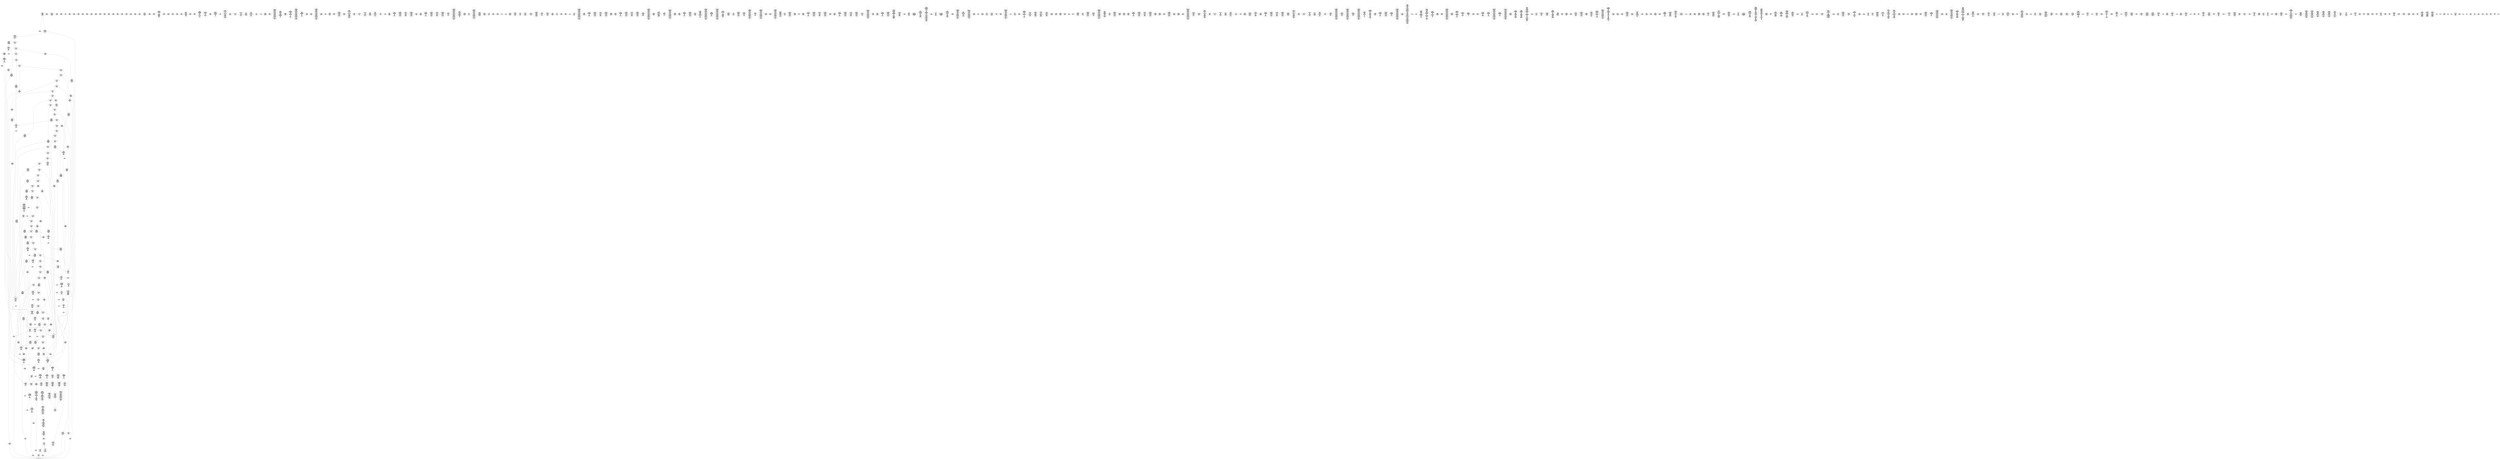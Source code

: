 /* Generated by GvGen v.1.0 (https://www.github.com/stricaud/gvgen) */

digraph G {
compound=true;
   node1 [label="[anywhere]"];
   node2 [label="# 0x0
PUSHX Data
PUSHX Data
MSTORE
CALLVALUE
ISZERO
PUSHX Data
JUMPI
"];
   node3 [label="# 0xc
PUSHX Data
REVERT
"];
   node4 [label="# 0x10
JUMPDEST
PUSHX LogicData
CALLDATASIZE
LT
PUSHX Data
JUMPI
"];
   node5 [label="# 0x1a
PUSHX Data
CALLDATALOAD
PUSHX BitData
SHR
PUSHX LogicData
EQ
PUSHX Data
JUMPI
"];
   node6 [label="# 0x2b
PUSHX LogicData
EQ
PUSHX Data
JUMPI
"];
   node7 [label="# 0x36
PUSHX LogicData
EQ
PUSHX Data
JUMPI
"];
   node8 [label="# 0x41
PUSHX LogicData
EQ
PUSHX Data
JUMPI
"];
   node9 [label="# 0x4c
PUSHX LogicData
EQ
PUSHX Data
JUMPI
"];
   node10 [label="# 0x57
PUSHX LogicData
EQ
PUSHX Data
JUMPI
"];
   node11 [label="# 0x62
PUSHX LogicData
EQ
PUSHX Data
JUMPI
"];
   node12 [label="# 0x6d
PUSHX LogicData
EQ
PUSHX Data
JUMPI
"];
   node13 [label="# 0x78
PUSHX LogicData
EQ
PUSHX Data
JUMPI
"];
   node14 [label="# 0x83
PUSHX LogicData
EQ
PUSHX Data
JUMPI
"];
   node15 [label="# 0x8e
PUSHX LogicData
EQ
PUSHX Data
JUMPI
"];
   node16 [label="# 0x99
PUSHX LogicData
EQ
PUSHX Data
JUMPI
"];
   node17 [label="# 0xa4
PUSHX LogicData
EQ
PUSHX Data
JUMPI
"];
   node18 [label="# 0xaf
PUSHX LogicData
EQ
PUSHX Data
JUMPI
"];
   node19 [label="# 0xba
PUSHX LogicData
EQ
PUSHX Data
JUMPI
"];
   node20 [label="# 0xc5
PUSHX LogicData
EQ
PUSHX Data
JUMPI
"];
   node21 [label="# 0xd0
PUSHX LogicData
EQ
PUSHX Data
JUMPI
"];
   node22 [label="# 0xdb
PUSHX LogicData
EQ
PUSHX Data
JUMPI
"];
   node23 [label="# 0xe6
PUSHX LogicData
EQ
PUSHX Data
JUMPI
"];
   node24 [label="# 0xf1
PUSHX LogicData
EQ
PUSHX Data
JUMPI
"];
   node25 [label="# 0xfc
PUSHX LogicData
EQ
PUSHX Data
JUMPI
"];
   node26 [label="# 0x107
PUSHX LogicData
EQ
PUSHX Data
JUMPI
"];
   node27 [label="# 0x112
PUSHX LogicData
EQ
PUSHX Data
JUMPI
"];
   node28 [label="# 0x11d
PUSHX LogicData
EQ
PUSHX Data
JUMPI
"];
   node29 [label="# 0x128
PUSHX LogicData
EQ
PUSHX Data
JUMPI
"];
   node30 [label="# 0x133
PUSHX LogicData
EQ
PUSHX Data
JUMPI
"];
   node31 [label="# 0x13e
PUSHX LogicData
EQ
PUSHX Data
JUMPI
"];
   node32 [label="# 0x149
PUSHX LogicData
EQ
PUSHX Data
JUMPI
"];
   node33 [label="# 0x154
PUSHX LogicData
EQ
PUSHX Data
JUMPI
"];
   node34 [label="# 0x15f
PUSHX LogicData
EQ
PUSHX Data
JUMPI
"];
   node35 [label="# 0x16a
PUSHX LogicData
EQ
PUSHX Data
JUMPI
"];
   node36 [label="# 0x175
PUSHX LogicData
EQ
PUSHX Data
JUMPI
"];
   node37 [label="# 0x180
PUSHX LogicData
EQ
PUSHX Data
JUMPI
"];
   node38 [label="# 0x18b
PUSHX LogicData
EQ
PUSHX Data
JUMPI
"];
   node39 [label="# 0x196
PUSHX LogicData
EQ
PUSHX Data
JUMPI
"];
   node40 [label="# 0x1a1
PUSHX LogicData
EQ
PUSHX Data
JUMPI
"];
   node41 [label="# 0x1ac
PUSHX LogicData
EQ
PUSHX Data
JUMPI
"];
   node42 [label="# 0x1b7
PUSHX LogicData
EQ
PUSHX Data
JUMPI
"];
   node43 [label="# 0x1c2
PUSHX LogicData
EQ
PUSHX Data
JUMPI
"];
   node44 [label="# 0x1cd
PUSHX LogicData
EQ
PUSHX Data
JUMPI
"];
   node45 [label="# 0x1d8
PUSHX LogicData
EQ
PUSHX Data
JUMPI
"];
   node46 [label="# 0x1e3
PUSHX LogicData
EQ
PUSHX Data
JUMPI
"];
   node47 [label="# 0x1ee
PUSHX LogicData
EQ
PUSHX Data
JUMPI
"];
   node48 [label="# 0x1f9
PUSHX LogicData
EQ
PUSHX Data
JUMPI
"];
   node49 [label="# 0x204
PUSHX LogicData
EQ
PUSHX Data
JUMPI
"];
   node50 [label="# 0x20f
PUSHX LogicData
EQ
PUSHX Data
JUMPI
"];
   node51 [label="# 0x21a
PUSHX LogicData
EQ
PUSHX Data
JUMPI
"];
   node52 [label="# 0x225
PUSHX LogicData
EQ
PUSHX Data
JUMPI
"];
   node53 [label="# 0x230
PUSHX LogicData
EQ
PUSHX Data
JUMPI
"];
   node54 [label="# 0x23b
PUSHX LogicData
EQ
PUSHX Data
JUMPI
"];
   node55 [label="# 0x246
PUSHX LogicData
EQ
PUSHX Data
JUMPI
"];
   node56 [label="# 0x251
PUSHX LogicData
EQ
PUSHX Data
JUMPI
"];
   node57 [label="# 0x25c
PUSHX LogicData
EQ
PUSHX Data
JUMPI
"];
   node58 [label="# 0x267
PUSHX LogicData
EQ
PUSHX Data
JUMPI
"];
   node59 [label="# 0x272
PUSHX LogicData
EQ
PUSHX Data
JUMPI
"];
   node60 [label="# 0x27d
JUMPDEST
PUSHX Data
REVERT
"];
   node61 [label="# 0x282
JUMPDEST
PUSHX Data
PUSHX Data
CALLDATASIZE
PUSHX Data
PUSHX Data
JUMP
"];
   node62 [label="# 0x290
JUMPDEST
PUSHX Data
JUMP
"];
   node63 [label="# 0x295
JUMPDEST
PUSHX MemData
MLOAD
ISZERO
ISZERO
MSTORE
PUSHX ArithData
ADD
"];
   node64 [label="# 0x2a1
JUMPDEST
PUSHX MemData
MLOAD
SUB
RETURN
"];
   node65 [label="# 0x2aa
JUMPDEST
PUSHX Data
PUSHX StorData
SLOAD
JUMP
"];
   node66 [label="# 0x2b3
JUMPDEST
PUSHX MemData
MLOAD
MSTORE
PUSHX ArithData
ADD
PUSHX Data
JUMP
"];
   node67 [label="# 0x2c1
JUMPDEST
PUSHX Data
PUSHX Data
JUMP
"];
   node68 [label="# 0x2c9
JUMPDEST
PUSHX MemData
MLOAD
PUSHX Data
PUSHX Data
JUMP
"];
   node69 [label="# 0x2d6
JUMPDEST
PUSHX Data
PUSHX Data
CALLDATASIZE
PUSHX Data
PUSHX Data
JUMP
"];
   node70 [label="# 0x2e4
JUMPDEST
PUSHX Data
JUMP
"];
   node71 [label="# 0x2e9
JUMPDEST
PUSHX MemData
MLOAD
PUSHX Data
PUSHX Data
JUMP
"];
   node72 [label="# 0x2f6
JUMPDEST
PUSHX Data
PUSHX Data
CALLDATASIZE
PUSHX Data
PUSHX Data
JUMP
"];
   node73 [label="# 0x304
JUMPDEST
PUSHX Data
JUMP
"];
   node74 [label="# 0x309
JUMPDEST
STOP
"];
   node75 [label="# 0x30b
JUMPDEST
PUSHX Data
PUSHX StorData
SLOAD
JUMP
"];
   node76 [label="# 0x314
JUMPDEST
PUSHX StorData
SLOAD
PUSHX Data
JUMP
"];
   node77 [label="# 0x31c
JUMPDEST
PUSHX Data
PUSHX StorData
SLOAD
JUMP
"];
   node78 [label="# 0x325
JUMPDEST
PUSHX Data
PUSHX Data
JUMP
"];
   node79 [label="# 0x34c
JUMPDEST
PUSHX Data
PUSHX Data
CALLDATASIZE
PUSHX Data
PUSHX Data
JUMP
"];
   node80 [label="# 0x35a
JUMPDEST
PUSHX Data
JUMP
"];
   node81 [label="# 0x35f
JUMPDEST
PUSHX StorData
SLOAD
PUSHX Data
PUSHX BitData
AND
JUMP
"];
   node82 [label="# 0x36c
JUMPDEST
PUSHX Data
PUSHX Data
JUMP
"];
   node83 [label="# 0x374
JUMPDEST
PUSHX Data
PUSHX Data
CALLDATASIZE
PUSHX Data
PUSHX Data
JUMP
"];
   node84 [label="# 0x382
JUMPDEST
PUSHX Data
JUMP
"];
   node85 [label="# 0x387
JUMPDEST
PUSHX Data
PUSHX Data
CALLDATASIZE
PUSHX Data
PUSHX Data
JUMP
"];
   node86 [label="# 0x395
JUMPDEST
PUSHX Data
JUMP
"];
   node87 [label="# 0x39a
JUMPDEST
PUSHX Data
PUSHX StorData
SLOAD
JUMP
"];
   node88 [label="# 0x3a3
JUMPDEST
PUSHX Data
PUSHX Data
CALLDATASIZE
PUSHX Data
PUSHX Data
JUMP
"];
   node89 [label="# 0x3b1
JUMPDEST
PUSHX Data
JUMP
"];
   node90 [label="# 0x3b6
JUMPDEST
PUSHX Data
PUSHX Data
JUMP
"];
   node91 [label="# 0x3be
JUMPDEST
PUSHX Data
PUSHX Data
CALLDATASIZE
PUSHX Data
PUSHX Data
JUMP
"];
   node92 [label="# 0x3cc
JUMPDEST
PUSHX Data
JUMP
"];
   node93 [label="# 0x3d1
JUMPDEST
PUSHX Data
PUSHX Data
CALLDATASIZE
PUSHX Data
PUSHX Data
JUMP
"];
   node94 [label="# 0x3df
JUMPDEST
PUSHX Data
JUMP
"];
   node95 [label="# 0x3e4
JUMPDEST
PUSHX Data
PUSHX StorData
SLOAD
JUMP
"];
   node96 [label="# 0x3ed
JUMPDEST
PUSHX Data
PUSHX Data
CALLDATASIZE
PUSHX Data
PUSHX Data
JUMP
"];
   node97 [label="# 0x3fb
JUMPDEST
PUSHX Data
JUMP
"];
   node98 [label="# 0x400
JUMPDEST
PUSHX Data
PUSHX Data
CALLDATASIZE
PUSHX Data
PUSHX Data
JUMP
"];
   node99 [label="# 0x40e
JUMPDEST
PUSHX Data
JUMP
"];
   node100 [label="# 0x413
JUMPDEST
PUSHX Data
PUSHX Data
CALLDATASIZE
PUSHX Data
PUSHX Data
JUMP
"];
   node101 [label="# 0x421
JUMPDEST
PUSHX Data
JUMP
"];
   node102 [label="# 0x426
JUMPDEST
PUSHX StorData
SLOAD
PUSHX Data
PUSHX Data
DIV
PUSHX BitData
AND
JUMP
"];
   node103 [label="# 0x438
JUMPDEST
PUSHX Data
PUSHX Data
CALLDATASIZE
PUSHX Data
PUSHX Data
JUMP
"];
   node104 [label="# 0x446
JUMPDEST
PUSHX Data
JUMP
"];
   node105 [label="# 0x44b
JUMPDEST
PUSHX Data
PUSHX Data
JUMP
"];
   node106 [label="# 0x472
JUMPDEST
PUSHX Data
PUSHX Data
CALLDATASIZE
PUSHX Data
PUSHX Data
JUMP
"];
   node107 [label="# 0x480
JUMPDEST
PUSHX Data
JUMP
"];
   node108 [label="# 0x485
JUMPDEST
PUSHX Data
PUSHX Data
JUMP
"];
   node109 [label="# 0x48d
JUMPDEST
PUSHX Data
PUSHX Data
CALLDATASIZE
PUSHX Data
PUSHX Data
JUMP
"];
   node110 [label="# 0x49b
JUMPDEST
PUSHX Data
JUMP
"];
   node111 [label="# 0x4a0
JUMPDEST
PUSHX Data
PUSHX Data
CALLDATASIZE
PUSHX Data
PUSHX Data
JUMP
"];
   node112 [label="# 0x4ae
JUMPDEST
PUSHX Data
JUMP
"];
   node113 [label="# 0x4b3
JUMPDEST
PUSHX Data
PUSHX Data
JUMP
"];
   node114 [label="# 0x4bb
JUMPDEST
PUSHX Data
PUSHX StorData
SLOAD
JUMP
"];
   node115 [label="# 0x4c4
JUMPDEST
PUSHX Data
PUSHX Data
CALLDATASIZE
PUSHX Data
PUSHX Data
JUMP
"];
   node116 [label="# 0x4d2
JUMPDEST
PUSHX Data
JUMP
"];
   node117 [label="# 0x4d7
JUMPDEST
PUSHX Data
PUSHX Data
CALLDATASIZE
PUSHX Data
PUSHX Data
JUMP
"];
   node118 [label="# 0x4e5
JUMPDEST
PUSHX Data
JUMP
"];
   node119 [label="# 0x4ea
JUMPDEST
PUSHX Data
PUSHX Data
CALLDATASIZE
PUSHX Data
PUSHX Data
JUMP
"];
   node120 [label="# 0x4f8
JUMPDEST
PUSHX Data
JUMP
"];
   node121 [label="# 0x4fd
JUMPDEST
PUSHX Data
PUSHX Data
JUMP
"];
   node122 [label="# 0x505
JUMPDEST
PUSHX Data
PUSHX Data
CALLDATASIZE
PUSHX Data
PUSHX Data
JUMP
"];
   node123 [label="# 0x513
JUMPDEST
PUSHX Data
JUMP
"];
   node124 [label="# 0x518
JUMPDEST
PUSHX MemData
MLOAD
PUSHX Data
PUSHX Data
JUMP
"];
   node125 [label="# 0x525
JUMPDEST
PUSHX Data
PUSHX Data
CALLDATASIZE
PUSHX Data
PUSHX Data
JUMP
"];
   node126 [label="# 0x533
JUMPDEST
PUSHX Data
JUMP
"];
   node127 [label="# 0x538
JUMPDEST
PUSHX Data
PUSHX Data
CALLDATASIZE
PUSHX Data
PUSHX Data
JUMP
"];
   node128 [label="# 0x546
JUMPDEST
PUSHX Data
JUMP
"];
   node129 [label="# 0x54b
JUMPDEST
PUSHX Data
PUSHX Data
JUMP
"];
   node130 [label="# 0x553
JUMPDEST
PUSHX Data
PUSHX Data
CALLDATASIZE
PUSHX Data
PUSHX Data
JUMP
"];
   node131 [label="# 0x561
JUMPDEST
PUSHX ArithData
PUSHX BitData
PUSHX BitData
SHL
SUB
AND
PUSHX Data
MSTORE
PUSHX Data
PUSHX Data
MSTORE
PUSHX Data
SHA3
SLOAD
JUMP
"];
   node132 [label="# 0x57c
JUMPDEST
PUSHX Data
PUSHX Data
CALLDATASIZE
PUSHX Data
PUSHX Data
JUMP
"];
   node133 [label="# 0x58a
JUMPDEST
PUSHX Data
JUMP
"];
   node134 [label="# 0x58f
JUMPDEST
PUSHX Data
PUSHX StorData
SLOAD
JUMP
"];
   node135 [label="# 0x598
JUMPDEST
PUSHX Data
PUSHX Data
CALLDATASIZE
PUSHX Data
PUSHX Data
JUMP
"];
   node136 [label="# 0x5a6
JUMPDEST
PUSHX Data
JUMP
"];
   node137 [label="# 0x5ab
JUMPDEST
PUSHX Data
PUSHX Data
CALLDATASIZE
PUSHX Data
PUSHX Data
JUMP
"];
   node138 [label="# 0x5b9
JUMPDEST
PUSHX Data
JUMP
"];
   node139 [label="# 0x5be
JUMPDEST
PUSHX Data
PUSHX Data
JUMP
"];
   node140 [label="# 0x5c6
JUMPDEST
PUSHX StorData
SLOAD
PUSHX Data
PUSHX Data
DIV
PUSHX BitData
AND
JUMP
"];
   node141 [label="# 0x5d9
JUMPDEST
PUSHX Data
PUSHX Data
CALLDATASIZE
PUSHX Data
PUSHX Data
JUMP
"];
   node142 [label="# 0x5e7
JUMPDEST
PUSHX Data
JUMP
"];
   node143 [label="# 0x5ec
JUMPDEST
PUSHX Data
PUSHX Data
JUMP
"];
   node144 [label="# 0x613
JUMPDEST
PUSHX Data
PUSHX Data
CALLDATASIZE
PUSHX Data
PUSHX Data
JUMP
"];
   node145 [label="# 0x621
JUMPDEST
PUSHX Data
JUMP
"];
   node146 [label="# 0x626
JUMPDEST
PUSHX Data
PUSHX StorData
SLOAD
JUMP
"];
   node147 [label="# 0x62f
JUMPDEST
PUSHX Data
PUSHX Data
CALLDATASIZE
PUSHX Data
PUSHX Data
JUMP
"];
   node148 [label="# 0x63d
JUMPDEST
PUSHX Data
PUSHX Data
MSTORE
PUSHX Data
MSTORE
PUSHX Data
SHA3
SLOAD
JUMP
"];
   node149 [label="# 0x64f
JUMPDEST
PUSHX Data
PUSHX Data
CALLDATASIZE
PUSHX Data
PUSHX Data
JUMP
"];
   node150 [label="# 0x65d
JUMPDEST
PUSHX Data
JUMP
"];
   node151 [label="# 0x662
JUMPDEST
PUSHX Data
PUSHX Data
JUMP
"];
   node152 [label="# 0x66a
JUMPDEST
PUSHX Data
PUSHX Data
CALLDATASIZE
PUSHX Data
PUSHX Data
JUMP
"];
   node153 [label="# 0x678
JUMPDEST
PUSHX Data
JUMP
"];
   node154 [label="# 0x67d
JUMPDEST
PUSHX Data
PUSHX ArithData
PUSHX BitData
PUSHX BitData
SHL
SUB
NOT
AND
PUSHX BitData
PUSHX BitData
SHL
EQ
PUSHX Data
JUMPI
"];
   node155 [label="# 0x699
PUSHX ArithData
PUSHX BitData
PUSHX BitData
SHL
SUB
NOT
AND
PUSHX BitData
PUSHX BitData
SHL
EQ
"];
   node156 [label="# 0x6ae
JUMPDEST
PUSHX Data
JUMPI
"];
   node157 [label="# 0x6b4
PUSHX BitData
PUSHX BitData
SHL
PUSHX ArithData
PUSHX BitData
PUSHX BitData
SHL
SUB
NOT
AND
EQ
"];
   node158 [label="# 0x6c9
JUMPDEST
JUMP
"];
   node159 [label="# 0x6cf
JUMPDEST
PUSHX Data
PUSHX StorData
SLOAD
PUSHX Data
PUSHX Data
JUMP
"];
   node160 [label="# 0x6de
JUMPDEST
PUSHX ArithData
ADD
PUSHX ArithData
DIV
MUL
PUSHX ArithData
ADD
PUSHX MemData
MLOAD
ADD
PUSHX Data
MSTORE
MSTORE
PUSHX ArithData
ADD
SLOAD
PUSHX Data
PUSHX Data
JUMP
"];
   node161 [label="# 0x70a
JUMPDEST
ISZERO
PUSHX Data
JUMPI
"];
   node162 [label="# 0x711
PUSHX LogicData
LT
PUSHX Data
JUMPI
"];
   node163 [label="# 0x719
PUSHX ArithData
SLOAD
DIV
MUL
MSTORE
PUSHX ArithData
ADD
PUSHX Data
JUMP
"];
   node164 [label="# 0x72c
JUMPDEST
ADD
PUSHX Data
MSTORE
PUSHX Data
PUSHX Data
SHA3
"];
   node165 [label="# 0x73a
JUMPDEST
SLOAD
MSTORE
PUSHX ArithData
ADD
PUSHX ArithData
ADD
GT
PUSHX Data
JUMPI
"];
   node166 [label="# 0x74e
SUB
PUSHX BitData
AND
ADD
"];
   node167 [label="# 0x757
JUMPDEST
JUMP
"];
   node168 [label="# 0x761
JUMPDEST
PUSHX Data
PUSHX Data
PUSHX Data
JUMP
"];
   node169 [label="# 0x76c
JUMPDEST
PUSHX Data
JUMPI
"];
   node170 [label="# 0x771
PUSHX MemData
MLOAD
PUSHX BitData
PUSHX BitData
SHL
MSTORE
PUSHX Data
PUSHX ArithData
ADD
MSTORE
PUSHX Data
PUSHX ArithData
ADD
MSTORE
PUSHX Data
PUSHX ArithData
ADD
MSTORE
PUSHX BitData
PUSHX BitData
SHL
PUSHX ArithData
ADD
MSTORE
PUSHX ArithData
ADD
"];
   node171 [label="# 0x7c9
JUMPDEST
PUSHX MemData
MLOAD
SUB
REVERT
"];
   node172 [label="# 0x7d2
JUMPDEST
PUSHX Data
MSTORE
PUSHX Data
PUSHX Data
MSTORE
PUSHX Data
SHA3
SLOAD
PUSHX ArithData
PUSHX BitData
PUSHX BitData
SHL
SUB
AND
JUMP
"];
   node173 [label="# 0x7ee
JUMPDEST
PUSHX Data
PUSHX Data
PUSHX Data
JUMP
"];
   node174 [label="# 0x7f9
JUMPDEST
PUSHX ArithData
PUSHX BitData
PUSHX BitData
SHL
SUB
AND
PUSHX ArithData
PUSHX BitData
PUSHX BitData
SHL
SUB
AND
EQ
ISZERO
PUSHX Data
JUMPI
"];
   node175 [label="# 0x816
PUSHX MemData
MLOAD
PUSHX BitData
PUSHX BitData
SHL
MSTORE
PUSHX Data
PUSHX ArithData
ADD
MSTORE
PUSHX Data
PUSHX ArithData
ADD
MSTORE
PUSHX Data
PUSHX ArithData
ADD
MSTORE
PUSHX BitData
PUSHX BitData
SHL
PUSHX ArithData
ADD
MSTORE
PUSHX ArithData
ADD
PUSHX Data
JUMP
"];
   node176 [label="# 0x867
JUMPDEST
CALLER
PUSHX ArithData
PUSHX BitData
PUSHX BitData
SHL
SUB
AND
EQ
PUSHX Data
JUMPI
"];
   node177 [label="# 0x879
PUSHX Data
CALLER
PUSHX Data
JUMP
"];
   node178 [label="# 0x883
JUMPDEST
PUSHX Data
JUMPI
"];
   node179 [label="# 0x888
PUSHX MemData
MLOAD
PUSHX BitData
PUSHX BitData
SHL
MSTORE
PUSHX Data
PUSHX ArithData
ADD
MSTORE
PUSHX Data
PUSHX ArithData
ADD
MSTORE
PUSHX Data
PUSHX ArithData
ADD
MSTORE
PUSHX BitData
PUSHX BitData
SHL
PUSHX ArithData
ADD
MSTORE
PUSHX ArithData
ADD
PUSHX Data
JUMP
"];
   node180 [label="# 0x8f0
JUMPDEST
PUSHX Data
PUSHX Data
JUMP
"];
   node181 [label="# 0x8fa
JUMPDEST
JUMP
"];
   node182 [label="# 0x8ff
JUMPDEST
PUSHX Data
CALLER
PUSHX Data
JUMP
"];
   node183 [label="# 0x909
JUMPDEST
PUSHX Data
JUMPI
"];
   node184 [label="# 0x90e
PUSHX MemData
MLOAD
PUSHX BitData
PUSHX BitData
SHL
MSTORE
PUSHX ArithData
ADD
PUSHX Data
PUSHX Data
JUMP
"];
   node185 [label="# 0x925
JUMPDEST
PUSHX Data
PUSHX Data
JUMP
"];
   node186 [label="# 0x930
JUMPDEST
PUSHX StorData
SLOAD
PUSHX Data
PUSHX Data
JUMP
"];
   node187 [label="# 0x93d
JUMPDEST
PUSHX ArithData
ADD
PUSHX ArithData
DIV
MUL
PUSHX ArithData
ADD
PUSHX MemData
MLOAD
ADD
PUSHX Data
MSTORE
MSTORE
PUSHX ArithData
ADD
SLOAD
PUSHX Data
PUSHX Data
JUMP
"];
   node188 [label="# 0x969
JUMPDEST
ISZERO
PUSHX Data
JUMPI
"];
   node189 [label="# 0x970
PUSHX LogicData
LT
PUSHX Data
JUMPI
"];
   node190 [label="# 0x978
PUSHX ArithData
SLOAD
DIV
MUL
MSTORE
PUSHX ArithData
ADD
PUSHX Data
JUMP
"];
   node191 [label="# 0x98b
JUMPDEST
ADD
PUSHX Data
MSTORE
PUSHX Data
PUSHX Data
SHA3
"];
   node192 [label="# 0x999
JUMPDEST
SLOAD
MSTORE
PUSHX ArithData
ADD
PUSHX ArithData
ADD
GT
PUSHX Data
JUMPI
"];
   node193 [label="# 0x9ad
SUB
PUSHX BitData
AND
ADD
"];
   node194 [label="# 0x9b6
JUMPDEST
JUMP
"];
   node195 [label="# 0x9be
JUMPDEST
CALLER
PUSHX Data
PUSHX Data
JUMP
"];
   node196 [label="# 0x9c7
JUMPDEST
PUSHX ArithData
PUSHX BitData
PUSHX BitData
SHL
SUB
AND
EQ
PUSHX Data
JUMPI
"];
   node197 [label="# 0x9d6
PUSHX MemData
MLOAD
PUSHX BitData
PUSHX BitData
SHL
MSTORE
PUSHX ArithData
ADD
PUSHX Data
PUSHX Data
JUMP
"];
   node198 [label="# 0x9ed
JUMPDEST
PUSHX StorData
SLOAD
PUSHX Data
DIV
PUSHX BitData
AND
ISZERO
PUSHX Data
JUMPI
"];
   node199 [label="# 0x9ff
PUSHX MemData
MLOAD
PUSHX BitData
PUSHX BitData
SHL
MSTORE
PUSHX ArithData
ADD
PUSHX Data
PUSHX Data
JUMP
"];
   node200 [label="# 0xa16
JUMPDEST
PUSHX Data
SSTORE
JUMP
"];
   node201 [label="# 0xa1b
JUMPDEST
CALLER
PUSHX Data
PUSHX Data
JUMP
"];
   node202 [label="# 0xa24
JUMPDEST
PUSHX ArithData
PUSHX BitData
PUSHX BitData
SHL
SUB
AND
EQ
PUSHX Data
JUMPI
"];
   node203 [label="# 0xa33
PUSHX MemData
MLOAD
PUSHX BitData
PUSHX BitData
SHL
MSTORE
PUSHX ArithData
ADD
PUSHX Data
PUSHX Data
JUMP
"];
   node204 [label="# 0xa4a
JUMPDEST
PUSHX StorData
SLOAD
PUSHX Data
DIV
PUSHX BitData
AND
ISZERO
PUSHX Data
JUMPI
"];
   node205 [label="# 0xa5c
PUSHX MemData
MLOAD
PUSHX BitData
PUSHX BitData
SHL
MSTORE
PUSHX ArithData
ADD
PUSHX Data
PUSHX Data
JUMP
"];
   node206 [label="# 0xa73
JUMPDEST
PUSHX StorData
SLOAD
GT
ISZERO
PUSHX Data
JUMPI
"];
   node207 [label="# 0xa7e
PUSHX MemData
MLOAD
PUSHX BitData
PUSHX BitData
SHL
MSTORE
PUSHX Data
PUSHX ArithData
ADD
MSTORE
PUSHX Data
PUSHX ArithData
ADD
MSTORE
PUSHX Data
PUSHX ArithData
ADD
MSTORE
PUSHX BitData
PUSHX BitData
SHL
PUSHX ArithData
ADD
MSTORE
PUSHX ArithData
ADD
PUSHX Data
JUMP
"];
   node208 [label="# 0xad5
JUMPDEST
PUSHX Data
SSTORE
PUSHX MemData
MLOAD
MSTORE
PUSHX Data
PUSHX ArithData
ADD
PUSHX MemData
MLOAD
SUB
LOGX
JUMP
"];
   node209 [label="# 0xb10
JUMPDEST
PUSHX Data
PUSHX Data
PUSHX Data
JUMP
"];
   node210 [label="# 0xb1b
JUMPDEST
LT
PUSHX Data
JUMPI
"];
   node211 [label="# 0xb22
PUSHX MemData
MLOAD
PUSHX BitData
PUSHX BitData
SHL
MSTORE
PUSHX Data
PUSHX ArithData
ADD
MSTORE
PUSHX Data
PUSHX ArithData
ADD
MSTORE
PUSHX BitData
PUSHX BitData
SHL
PUSHX ArithData
ADD
MSTORE
PUSHX ArithData
ADD
PUSHX Data
JUMP
"];
   node212 [label="# 0xb5e
JUMPDEST
PUSHX StorData
SLOAD
PUSHX Data
PUSHX Data
PUSHX Data
PUSHX Data
PUSHX Data
JUMP
"];
   node213 [label="# 0xb76
JUMPDEST
PUSHX Data
PUSHX Data
PUSHX Data
JUMP
"];
   node214 [label="# 0xb85
JUMPDEST
GT
PUSHX Data
JUMPI
"];
   node215 [label="# 0xb8b
PUSHX Data
PUSHX Data
JUMP
"];
   node216 [label="# 0xb94
JUMPDEST
PUSHX Data
JUMP
"];
   node217 [label="# 0xb99
JUMPDEST
"];
   node218 [label="# 0xb9b
JUMPDEST
"];
   node219 [label="# 0xb9e
JUMPDEST
PUSHX Data
PUSHX Data
PUSHX Data
JUMP
"];
   node220 [label="# 0xbab
JUMPDEST
PUSHX ArithData
ADD
MLOAD
PUSHX Data
PUSHX Data
JUMP
"];
   node221 [label="# 0xbbd
JUMPDEST
LT
ISZERO
PUSHX Data
JUMPI
"];
   node222 [label="# 0xbc4
PUSHX ArithData
ADD
MLOAD
PUSHX Data
PUSHX Data
JUMP
"];
   node223 [label="# 0xbd2
JUMPDEST
PUSHX LogicData
LT
PUSHX Data
JUMPI
"];
   node224 [label="# 0xbdb
PUSHX BitData
PUSHX BitData
SHL
PUSHX Data
MSTORE
PUSHX Data
PUSHX Data
MSTORE
PUSHX Data
PUSHX Data
REVERT
"];
   node225 [label="# 0xbf0
JUMPDEST
PUSHX ArithData
MUL
ADD
MLOAD
PUSHX Data
JUMP
"];
   node226 [label="# 0xc02
JUMPDEST
PUSHX ArithData
ADD
MLOAD
PUSHX Data
PUSHX Data
JUMP
"];
   node227 [label="# 0xc11
JUMPDEST
MLOAD
PUSHX Data
PUSHX Data
JUMP
"];
   node228 [label="# 0xc23
JUMPDEST
GT
PUSHX Data
JUMPI
"];
   node229 [label="# 0xc29
PUSHX Data
PUSHX Data
JUMP
"];
   node230 [label="# 0xc32
JUMPDEST
PUSHX Data
JUMP
"];
   node231 [label="# 0xc37
JUMPDEST
"];
   node232 [label="# 0xc39
JUMPDEST
GT
ISZERO
PUSHX Data
JUMPI
"];
   node233 [label="# 0xc45
PUSHX MemData
MLOAD
PUSHX BitData
PUSHX BitData
SHL
MSTORE
PUSHX Data
PUSHX ArithData
ADD
MSTORE
PUSHX Data
PUSHX ArithData
ADD
MSTORE
PUSHX Data
PUSHX ArithData
ADD
MSTORE
PUSHX BitData
PUSHX BitData
SHL
PUSHX ArithData
ADD
MSTORE
PUSHX ArithData
ADD
PUSHX Data
JUMP
"];
   node234 [label="# 0xca6
JUMPDEST
PUSHX StorData
SLOAD
PUSHX Data
PUSHX Data
JUMP
"];
   node235 [label="# 0xcb3
JUMPDEST
CALLER
PUSHX Data
PUSHX Data
JUMP
"];
   node236 [label="# 0xcbc
JUMPDEST
PUSHX ArithData
PUSHX BitData
PUSHX BitData
SHL
SUB
AND
EQ
PUSHX Data
JUMPI
"];
   node237 [label="# 0xccb
PUSHX MemData
MLOAD
PUSHX BitData
PUSHX BitData
SHL
MSTORE
PUSHX ArithData
ADD
PUSHX Data
PUSHX Data
JUMP
"];
   node238 [label="# 0xce2
JUMPDEST
PUSHX StorData
SLOAD
PUSHX Data
DIV
PUSHX BitData
AND
ISZERO
PUSHX Data
JUMPI
"];
   node239 [label="# 0xcf4
PUSHX MemData
MLOAD
PUSHX BitData
PUSHX BitData
SHL
MSTORE
PUSHX ArithData
ADD
PUSHX Data
PUSHX Data
JUMP
"];
   node240 [label="# 0xd0b
JUMPDEST
PUSHX Data
PUSHX Data
PUSHX Data
JUMP
"];
   node241 [label="# 0xd17
JUMPDEST
CALLER
PUSHX Data
PUSHX Data
JUMP
"];
   node242 [label="# 0xd20
JUMPDEST
PUSHX ArithData
PUSHX BitData
PUSHX BitData
SHL
SUB
AND
EQ
PUSHX Data
JUMPI
"];
   node243 [label="# 0xd2f
PUSHX MemData
MLOAD
PUSHX BitData
PUSHX BitData
SHL
MSTORE
PUSHX ArithData
ADD
PUSHX Data
PUSHX Data
JUMP
"];
   node244 [label="# 0xd46
JUMPDEST
PUSHX StorData
SLOAD
PUSHX Data
DIV
PUSHX BitData
AND
ISZERO
PUSHX Data
JUMPI
"];
   node245 [label="# 0xd58
PUSHX MemData
MLOAD
PUSHX BitData
PUSHX BitData
SHL
MSTORE
PUSHX ArithData
ADD
PUSHX Data
PUSHX Data
JUMP
"];
   node246 [label="# 0xd6f
JUMPDEST
PUSHX StorData
SLOAD
PUSHX BitData
AND
ISZERO
PUSHX Data
JUMPI
"];
   node247 [label="# 0xd7b
PUSHX MemData
MLOAD
PUSHX BitData
PUSHX BitData
SHL
MSTORE
PUSHX Data
PUSHX ArithData
ADD
MSTORE
PUSHX Data
PUSHX ArithData
ADD
MSTORE
PUSHX Data
PUSHX ArithData
ADD
MSTORE
PUSHX BitData
PUSHX BitData
SHL
PUSHX ArithData
ADD
MSTORE
PUSHX ArithData
ADD
PUSHX Data
JUMP
"];
   node248 [label="# 0xde2
JUMPDEST
PUSHX Data
PUSHX Data
PUSHX Data
JUMP
"];
   node249 [label="# 0xdee
JUMPDEST
PUSHX Data
PUSHX MemData
MLOAD
PUSHX ArithData
ADD
PUSHX Data
MSTORE
PUSHX Data
MSTORE
PUSHX Data
JUMP
"];
   node250 [label="# 0xe09
JUMPDEST
PUSHX Data
PUSHX StorData
SLOAD
LT
PUSHX Data
JUMPI
"];
   node251 [label="# 0xe15
PUSHX MemData
MLOAD
PUSHX BitData
PUSHX BitData
SHL
MSTORE
PUSHX Data
PUSHX ArithData
ADD
MSTORE
PUSHX Data
PUSHX ArithData
ADD
MSTORE
PUSHX BitData
PUSHX BitData
SHL
PUSHX ArithData
ADD
MSTORE
PUSHX ArithData
ADD
PUSHX Data
JUMP
"];
   node252 [label="# 0xe4c
JUMPDEST
PUSHX Data
PUSHX Data
PUSHX Data
JUMP
"];
   node253 [label="# 0xe57
JUMPDEST
CALLER
PUSHX Data
PUSHX Data
JUMP
"];
   node254 [label="# 0xe60
JUMPDEST
PUSHX ArithData
PUSHX BitData
PUSHX BitData
SHL
SUB
AND
EQ
PUSHX Data
JUMPI
"];
   node255 [label="# 0xe6f
PUSHX MemData
MLOAD
PUSHX BitData
PUSHX BitData
SHL
MSTORE
PUSHX ArithData
ADD
PUSHX Data
PUSHX Data
JUMP
"];
   node256 [label="# 0xe86
JUMPDEST
PUSHX Data
SSTORE
PUSHX Data
SSTORE
JUMP
"];
   node257 [label="# 0xe91
JUMPDEST
PUSHX Data
MSTORE
PUSHX Data
PUSHX Data
MSTORE
PUSHX Data
SHA3
SLOAD
PUSHX ArithData
PUSHX BitData
PUSHX BitData
SHL
SUB
AND
PUSHX Data
JUMPI
"];
   node258 [label="# 0xeaf
PUSHX MemData
MLOAD
PUSHX BitData
PUSHX BitData
SHL
MSTORE
PUSHX Data
PUSHX ArithData
ADD
MSTORE
PUSHX Data
PUSHX ArithData
ADD
MSTORE
PUSHX Data
PUSHX ArithData
ADD
MSTORE
PUSHX BitData
PUSHX BitData
SHL
PUSHX ArithData
ADD
MSTORE
PUSHX ArithData
ADD
PUSHX Data
JUMP
"];
   node259 [label="# 0xf08
JUMPDEST
PUSHX Data
PUSHX ArithData
PUSHX BitData
PUSHX BitData
SHL
SUB
AND
PUSHX Data
JUMPI
"];
   node260 [label="# 0xf19
PUSHX MemData
MLOAD
PUSHX BitData
PUSHX BitData
SHL
MSTORE
PUSHX Data
PUSHX ArithData
ADD
MSTORE
PUSHX Data
PUSHX ArithData
ADD
MSTORE
PUSHX Data
PUSHX ArithData
ADD
MSTORE
PUSHX BitData
PUSHX BitData
SHL
PUSHX ArithData
ADD
MSTORE
PUSHX ArithData
ADD
PUSHX Data
JUMP
"];
   node261 [label="# 0xf73
JUMPDEST
PUSHX ArithData
PUSHX BitData
PUSHX BitData
SHL
SUB
AND
PUSHX Data
MSTORE
PUSHX Data
PUSHX Data
MSTORE
PUSHX Data
SHA3
SLOAD
JUMP
"];
   node262 [label="# 0xf8f
JUMPDEST
CALLER
PUSHX Data
PUSHX Data
JUMP
"];
   node263 [label="# 0xf98
JUMPDEST
PUSHX ArithData
PUSHX BitData
PUSHX BitData
SHL
SUB
AND
EQ
PUSHX Data
JUMPI
"];
   node264 [label="# 0xfa7
PUSHX MemData
MLOAD
PUSHX BitData
PUSHX BitData
SHL
MSTORE
PUSHX ArithData
ADD
PUSHX Data
PUSHX Data
JUMP
"];
   node265 [label="# 0xfbe
JUMPDEST
PUSHX Data
PUSHX Data
PUSHX Data
JUMP
"];
   node266 [label="# 0xfc8
JUMPDEST
JUMP
"];
   node267 [label="# 0xfca
JUMPDEST
PUSHX Data
PUSHX StorData
SLOAD
PUSHX Data
PUSHX Data
JUMP
"];
   node268 [label="# 0xff9
JUMPDEST
GT
ISZERO
PUSHX Data
JUMPI
"];
   node269 [label="# 0x1000
PUSHX MemData
MLOAD
PUSHX BitData
PUSHX BitData
SHL
MSTORE
PUSHX ArithData
ADD
PUSHX Data
PUSHX Data
JUMP
"];
   node270 [label="# 0x1017
JUMPDEST
PUSHX StorData
SLOAD
PUSHX StorData
SLOAD
EQ
ISZERO
PUSHX Data
JUMPI
"];
   node271 [label="# 0x1024
PUSHX MemData
MLOAD
PUSHX BitData
PUSHX BitData
SHL
MSTORE
PUSHX Data
PUSHX ArithData
ADD
MSTORE
PUSHX Data
PUSHX ArithData
ADD
MSTORE
PUSHX BitData
PUSHX BitData
SHL
PUSHX ArithData
ADD
MSTORE
PUSHX ArithData
ADD
PUSHX Data
JUMP
"];
   node272 [label="# 0x105d
JUMPDEST
PUSHX StorData
SLOAD
GT
ISZERO
PUSHX Data
JUMPI
"];
   node273 [label="# 0x1068
PUSHX MemData
MLOAD
PUSHX BitData
PUSHX BitData
SHL
MSTORE
PUSHX Data
PUSHX ArithData
ADD
MSTORE
PUSHX Data
PUSHX ArithData
ADD
MSTORE
PUSHX BitData
PUSHX BitData
SHL
PUSHX ArithData
ADD
MSTORE
PUSHX ArithData
ADD
PUSHX Data
JUMP
"];
   node274 [label="# 0x10a3
JUMPDEST
PUSHX Data
PUSHX Data
JUMP
"];
   node275 [label="# 0x10af
JUMPDEST
PUSHX Data
JUMPI
"];
   node276 [label="# 0x10b4
PUSHX MemData
MLOAD
PUSHX BitData
PUSHX BitData
SHL
MSTORE
PUSHX Data
PUSHX ArithData
ADD
MSTORE
PUSHX Data
PUSHX ArithData
ADD
MSTORE
PUSHX BitData
PUSHX BitData
SHL
PUSHX ArithData
ADD
MSTORE
PUSHX ArithData
ADD
PUSHX Data
JUMP
"];
   node277 [label="# 0x10ef
JUMPDEST
CALLER
PUSHX Data
MSTORE
PUSHX Data
PUSHX Data
MSTORE
PUSHX Data
SHA3
SLOAD
PUSHX Data
PUSHX Data
JUMP
"];
   node278 [label="# 0x110a
JUMPDEST
GT
ISZERO
PUSHX Data
JUMPI
"];
   node279 [label="# 0x1111
PUSHX MemData
MLOAD
PUSHX BitData
PUSHX BitData
SHL
MSTORE
PUSHX ArithData
ADD
PUSHX Data
PUSHX Data
JUMP
"];
   node280 [label="# 0x1128
JUMPDEST
PUSHX Data
CALLER
PUSHX Data
JUMP
"];
   node281 [label="# 0x1132
JUMPDEST
JUMP
"];
   node282 [label="# 0x113a
JUMPDEST
CALLER
PUSHX Data
PUSHX Data
JUMP
"];
   node283 [label="# 0x1143
JUMPDEST
PUSHX ArithData
PUSHX BitData
PUSHX BitData
SHL
SUB
AND
EQ
PUSHX Data
JUMPI
"];
   node284 [label="# 0x1152
PUSHX MemData
MLOAD
PUSHX BitData
PUSHX BitData
SHL
MSTORE
PUSHX ArithData
ADD
PUSHX Data
PUSHX Data
JUMP
"];
   node285 [label="# 0x1169
JUMPDEST
PUSHX StorData
SLOAD
PUSHX Data
DIV
PUSHX BitData
AND
ISZERO
PUSHX Data
JUMPI
"];
   node286 [label="# 0x117b
PUSHX MemData
MLOAD
PUSHX BitData
PUSHX BitData
SHL
MSTORE
PUSHX ArithData
ADD
PUSHX Data
PUSHX Data
JUMP
"];
   node287 [label="# 0x1192
JUMPDEST
PUSHX Data
SSTORE
JUMP
"];
   node288 [label="# 0x1197
JUMPDEST
PUSHX StorData
SLOAD
PUSHX ArithData
PUSHX BitData
PUSHX BitData
SHL
SUB
AND
JUMP
"];
   node289 [label="# 0x11a6
JUMPDEST
CALLER
PUSHX Data
PUSHX Data
JUMP
"];
   node290 [label="# 0x11af
JUMPDEST
PUSHX ArithData
PUSHX BitData
PUSHX BitData
SHL
SUB
AND
EQ
PUSHX Data
JUMPI
"];
   node291 [label="# 0x11be
PUSHX MemData
MLOAD
PUSHX BitData
PUSHX BitData
SHL
MSTORE
PUSHX ArithData
ADD
PUSHX Data
PUSHX Data
JUMP
"];
   node292 [label="# 0x11d5
JUMPDEST
PUSHX StorData
SLOAD
PUSHX Data
DIV
PUSHX BitData
AND
ISZERO
PUSHX Data
JUMPI
"];
   node293 [label="# 0x11e7
PUSHX MemData
MLOAD
PUSHX BitData
PUSHX BitData
SHL
MSTORE
PUSHX ArithData
ADD
PUSHX Data
PUSHX Data
JUMP
"];
   node294 [label="# 0x11fe
JUMPDEST
PUSHX LogicData
GT
ISZERO
PUSHX Data
JUMPI
"];
   node295 [label="# 0x1227
PUSHX MemData
MLOAD
PUSHX BitData
PUSHX BitData
SHL
MSTORE
PUSHX Data
PUSHX ArithData
ADD
MSTORE
PUSHX Data
PUSHX ArithData
ADD
MSTORE
PUSHX Data
PUSHX ArithData
ADD
MSTORE
PUSHX ArithData
ADD
PUSHX Data
JUMP
"];
   node296 [label="# 0x126e
JUMPDEST
PUSHX Data
SSTORE
JUMP
"];
   node297 [label="# 0x1273
JUMPDEST
CALLER
PUSHX Data
PUSHX Data
JUMP
"];
   node298 [label="# 0x127c
JUMPDEST
PUSHX ArithData
PUSHX BitData
PUSHX BitData
SHL
SUB
AND
EQ
PUSHX Data
JUMPI
"];
   node299 [label="# 0x128b
PUSHX MemData
MLOAD
PUSHX BitData
PUSHX BitData
SHL
MSTORE
PUSHX ArithData
ADD
PUSHX Data
PUSHX Data
JUMP
"];
   node300 [label="# 0x12a2
JUMPDEST
PUSHX MemData
MLOAD
PUSHX BitData
PUSHX BitData
SHL
MSTORE
PUSHX Data
PUSHX ArithData
PUSHX BitData
PUSHX BitData
SHL
SUB
AND
PUSHX Data
CALLER
PUSHX Data
PUSHX Data
ADDRESS
PUSHX ArithData
ADD
PUSHX Data
JUMP
"];
   node301 [label="# 0x12dd
JUMPDEST
PUSHX Data
PUSHX MemData
MLOAD
SUB
EXTCODESIZE
ISZERO
ISZERO
PUSHX Data
JUMPI
"];
   node302 [label="# 0x12f1
PUSHX Data
REVERT
"];
   node303 [label="# 0x12f5
JUMPDEST
GAS
STATICCALL
ISZERO
ISZERO
PUSHX Data
JUMPI
"];
   node304 [label="# 0x1300
RETURNDATASIZE
PUSHX Data
RETURNDATACOPY
RETURNDATASIZE
PUSHX Data
REVERT
"];
   node305 [label="# 0x1309
JUMPDEST
PUSHX MemData
MLOAD
RETURNDATASIZE
PUSHX BitData
NOT
PUSHX ArithData
ADD
AND
ADD
PUSHX Data
MSTORE
ADD
PUSHX Data
PUSHX Data
JUMP
"];
   node306 [label="# 0x132d
JUMPDEST
PUSHX MemData
MLOAD
PUSHX ArithData
PUSHX BitData
PUSHX BitData
SHL
SUB
NOT
PUSHX BitData
SHL
AND
MSTORE
PUSHX ArithData
PUSHX BitData
PUSHX BitData
SHL
SUB
AND
PUSHX ArithData
ADD
MSTORE
PUSHX ArithData
ADD
MSTORE
PUSHX ArithData
ADD
PUSHX Data
PUSHX MemData
MLOAD
SUB
PUSHX Data
EXTCODESIZE
ISZERO
ISZERO
PUSHX Data
JUMPI
"];
   node307 [label="# 0x136f
PUSHX Data
REVERT
"];
   node308 [label="# 0x1373
JUMPDEST
GAS
CALL
ISZERO
ISZERO
PUSHX Data
JUMPI
"];
   node309 [label="# 0x137e
RETURNDATASIZE
PUSHX Data
RETURNDATACOPY
RETURNDATASIZE
PUSHX Data
REVERT
"];
   node310 [label="# 0x1387
JUMPDEST
PUSHX MemData
MLOAD
RETURNDATASIZE
PUSHX BitData
NOT
PUSHX ArithData
ADD
AND
ADD
PUSHX Data
MSTORE
ADD
PUSHX Data
PUSHX Data
JUMP
"];
   node311 [label="# 0x13ab
JUMPDEST
PUSHX Data
JUMPI
"];
   node312 [label="# 0x13b3
PUSHX MemData
MLOAD
PUSHX BitData
PUSHX BitData
SHL
MSTORE
PUSHX Data
PUSHX ArithData
ADD
MSTORE
PUSHX Data
PUSHX ArithData
ADD
MSTORE
PUSHX BitData
PUSHX BitData
SHL
PUSHX ArithData
ADD
MSTORE
PUSHX ArithData
ADD
PUSHX Data
JUMP
"];
   node313 [label="# 0x13ec
JUMPDEST
CALLER
PUSHX ArithData
PUSHX BitData
PUSHX BitData
SHL
SUB
PUSHX BitData
AND
EQ
PUSHX Data
JUMPI
"];
   node314 [label="# 0x141d
PUSHX MemData
MLOAD
PUSHX BitData
PUSHX BitData
SHL
MSTORE
PUSHX Data
PUSHX ArithData
ADD
MSTORE
PUSHX Data
PUSHX ArithData
ADD
MSTORE
PUSHX Data
PUSHX ArithData
ADD
MSTORE
PUSHX ArithData
ADD
PUSHX Data
JUMP
"];
   node315 [label="# 0x1464
JUMPDEST
PUSHX Data
PUSHX Data
JUMP
"];
   node316 [label="# 0x146e
JUMPDEST
JUMP
"];
   node317 [label="# 0x1472
JUMPDEST
PUSHX Data
PUSHX StorData
SLOAD
PUSHX Data
PUSHX Data
JUMP
"];
   node318 [label="# 0x1481
JUMPDEST
PUSHX Data
PUSHX Data
JUMP
"];
   node319 [label="# 0x1489
JUMPDEST
LT
ISZERO
PUSHX Data
JUMPI
"];
   node320 [label="# 0x1493
PUSHX StorData
SLOAD
PUSHX Data
PUSHX Data
PUSHX Data
JUMP
"];
   node321 [label="# 0x14a1
JUMPDEST
GT
ISZERO
"];
   node322 [label="# 0x14a5
JUMPDEST
PUSHX Data
JUMPI
"];
   node323 [label="# 0x14aa
PUSHX MemData
MLOAD
PUSHX BitData
PUSHX BitData
SHL
MSTORE
PUSHX Data
PUSHX ArithData
ADD
MSTORE
PUSHX Data
PUSHX ArithData
ADD
MSTORE
PUSHX BitData
PUSHX BitData
SHL
PUSHX ArithData
ADD
MSTORE
PUSHX ArithData
ADD
PUSHX Data
JUMP
"];
   node324 [label="# 0x14e1
JUMPDEST
"];
   node325 [label="# 0x14e3
JUMPDEST
LT
ISZERO
PUSHX Data
JUMPI
"];
   node326 [label="# 0x14ec
PUSHX Data
PUSHX Data
JUMP
"];
   node327 [label="# 0x14f4
JUMPDEST
PUSHX ArithData
PUSHX BitData
PUSHX BitData
SHL
SUB
AND
PUSHX ArithData
PUSHX BitData
PUSHX BitData
SHL
SUB
AND
EQ
ISZERO
PUSHX Data
JUMPI
"];
   node328 [label="# 0x150e
PUSHX ArithData
ADD
MLOAD
PUSHX ArithData
ADD
MLOAD
PUSHX LogicData
LT
PUSHX Data
JUMPI
"];
   node329 [label="# 0x1521
PUSHX BitData
PUSHX BitData
SHL
PUSHX Data
MSTORE
PUSHX Data
PUSHX Data
MSTORE
PUSHX Data
PUSHX Data
REVERT
"];
   node330 [label="# 0x1536
JUMPDEST
PUSHX ArithData
MUL
ADD
MSTORE
PUSHX Data
PUSHX ArithData
ADD
MLOAD
PUSHX Data
PUSHX Data
JUMP
"];
   node331 [label="# 0x1552
JUMPDEST
MSTORE
PUSHX ArithData
ADD
MLOAD
PUSHX LogicData
EQ
ISZERO
PUSHX Data
JUMPI
"];
   node332 [label="# 0x1563
PUSHX Data
PUSHX Data
PUSHX Data
JUMP
"];
   node333 [label="# 0x156d
JUMPDEST
MSTORE
PUSHX Data
JUMP
"];
   node334 [label="# 0x1575
JUMPDEST
PUSHX Data
PUSHX Data
PUSHX Data
JUMP
"];
   node335 [label="# 0x1580
JUMPDEST
PUSHX Data
JUMP
"];
   node336 [label="# 0x1587
JUMPDEST
MSTORE
"];
   node337 [label="# 0x158c
JUMPDEST
JUMP
"];
   node338 [label="# 0x1593
JUMPDEST
PUSHX Data
PUSHX StorData
SLOAD
PUSHX Data
PUSHX Data
JUMP
"];
   node339 [label="# 0x15c2
JUMPDEST
GT
ISZERO
PUSHX Data
JUMPI
"];
   node340 [label="# 0x15c9
PUSHX MemData
MLOAD
PUSHX BitData
PUSHX BitData
SHL
MSTORE
PUSHX ArithData
ADD
PUSHX Data
PUSHX Data
JUMP
"];
   node341 [label="# 0x15e0
JUMPDEST
PUSHX StorData
SLOAD
PUSHX StorData
SLOAD
EQ
PUSHX Data
JUMPI
"];
   node342 [label="# 0x15ec
PUSHX MemData
MLOAD
PUSHX BitData
PUSHX BitData
SHL
MSTORE
PUSHX Data
PUSHX ArithData
ADD
MSTORE
PUSHX Data
PUSHX ArithData
ADD
MSTORE
PUSHX BitData
PUSHX BitData
SHL
PUSHX ArithData
ADD
MSTORE
PUSHX ArithData
ADD
PUSHX Data
JUMP
"];
   node343 [label="# 0x1628
JUMPDEST
CALLER
PUSHX Data
MSTORE
PUSHX Data
PUSHX Data
MSTORE
PUSHX Data
SHA3
SLOAD
PUSHX StorData
SLOAD
PUSHX Data
PUSHX Data
JUMP
"];
   node344 [label="# 0x1645
JUMPDEST
GT
ISZERO
PUSHX Data
JUMPI
"];
   node345 [label="# 0x164c
PUSHX MemData
MLOAD
PUSHX BitData
PUSHX BitData
SHL
MSTORE
PUSHX ArithData
ADD
PUSHX Data
PUSHX Data
JUMP
"];
   node346 [label="# 0x1663
JUMPDEST
PUSHX Data
CALLER
PUSHX Data
JUMP
"];
   node347 [label="# 0x166d
JUMPDEST
PUSHX Data
CALLER
PUSHX Data
JUMP
"];
   node348 [label="# 0x1678
JUMPDEST
PUSHX StorData
SLOAD
PUSHX Data
PUSHX Data
JUMP
"];
   node349 [label="# 0x1685
JUMPDEST
CALLER
PUSHX Data
PUSHX Data
JUMP
"];
   node350 [label="# 0x168e
JUMPDEST
PUSHX ArithData
PUSHX BitData
PUSHX BitData
SHL
SUB
AND
EQ
PUSHX Data
JUMPI
"];
   node351 [label="# 0x169d
PUSHX MemData
MLOAD
PUSHX BitData
PUSHX BitData
SHL
MSTORE
PUSHX ArithData
ADD
PUSHX Data
PUSHX Data
JUMP
"];
   node352 [label="# 0x16b4
JUMPDEST
PUSHX StorData
SLOAD
PUSHX Data
DIV
PUSHX BitData
AND
ISZERO
PUSHX Data
JUMPI
"];
   node353 [label="# 0x16c6
PUSHX MemData
MLOAD
PUSHX BitData
PUSHX BitData
SHL
MSTORE
PUSHX ArithData
ADD
PUSHX Data
PUSHX Data
JUMP
"];
   node354 [label="# 0x16dd
JUMPDEST
PUSHX Data
PUSHX Data
PUSHX Data
JUMP
"];
   node355 [label="# 0x16e9
JUMPDEST
PUSHX Data
CALLER
PUSHX Data
JUMP
"];
   node356 [label="# 0x16f3
JUMPDEST
PUSHX Data
JUMPI
"];
   node357 [label="# 0x16f8
PUSHX MemData
MLOAD
PUSHX BitData
PUSHX BitData
SHL
MSTORE
PUSHX ArithData
ADD
PUSHX Data
PUSHX Data
JUMP
"];
   node358 [label="# 0x170f
JUMPDEST
PUSHX Data
PUSHX Data
JUMP
"];
   node359 [label="# 0x171b
JUMPDEST
JUMP
"];
   node360 [label="# 0x1721
JUMPDEST
PUSHX Data
PUSHX Data
PUSHX Data
JUMP
"];
   node361 [label="# 0x172c
JUMPDEST
PUSHX Data
JUMPI
"];
   node362 [label="# 0x1731
PUSHX MemData
MLOAD
PUSHX BitData
PUSHX BitData
SHL
MSTORE
PUSHX Data
PUSHX ArithData
ADD
MSTORE
PUSHX Data
PUSHX ArithData
ADD
MSTORE
PUSHX Data
PUSHX ArithData
ADD
MSTORE
PUSHX BitData
PUSHX BitData
SHL
PUSHX ArithData
ADD
MSTORE
PUSHX ArithData
ADD
PUSHX Data
JUMP
"];
   node363 [label="# 0x1790
JUMPDEST
PUSHX StorData
SLOAD
PUSHX Data
DIV
PUSHX BitData
AND
PUSHX Data
JUMPI
"];
   node364 [label="# 0x17a0
PUSHX StorData
SLOAD
PUSHX Data
PUSHX Data
JUMP
"];
   node365 [label="# 0x17ac
JUMPDEST
PUSHX ArithData
ADD
PUSHX ArithData
DIV
MUL
PUSHX ArithData
ADD
PUSHX MemData
MLOAD
ADD
PUSHX Data
MSTORE
MSTORE
PUSHX ArithData
ADD
SLOAD
PUSHX Data
PUSHX Data
JUMP
"];
   node366 [label="# 0x17d8
JUMPDEST
ISZERO
PUSHX Data
JUMPI
"];
   node367 [label="# 0x17df
PUSHX LogicData
LT
PUSHX Data
JUMPI
"];
   node368 [label="# 0x17e7
PUSHX ArithData
SLOAD
DIV
MUL
MSTORE
PUSHX ArithData
ADD
PUSHX Data
JUMP
"];
   node369 [label="# 0x17fa
JUMPDEST
ADD
PUSHX Data
MSTORE
PUSHX Data
PUSHX Data
SHA3
"];
   node370 [label="# 0x1808
JUMPDEST
SLOAD
MSTORE
PUSHX ArithData
ADD
PUSHX ArithData
ADD
GT
PUSHX Data
JUMPI
"];
   node371 [label="# 0x181c
SUB
PUSHX BitData
AND
ADD
"];
   node372 [label="# 0x1825
JUMPDEST
JUMP
"];
   node373 [label="# 0x1831
JUMPDEST
PUSHX Data
PUSHX Data
PUSHX Data
JUMP
"];
   node374 [label="# 0x183c
JUMPDEST
PUSHX MemData
MLOAD
PUSHX ArithData
ADD
PUSHX Data
PUSHX Data
JUMP
"];
   node375 [label="# 0x184d
JUMPDEST
PUSHX MemData
MLOAD
PUSHX ArithData
SUB
SUB
MSTORE
PUSHX Data
MSTORE
JUMP
"];
   node376 [label="# 0x1863
JUMPDEST
CALLER
PUSHX Data
PUSHX Data
JUMP
"];
   node377 [label="# 0x186c
JUMPDEST
PUSHX ArithData
PUSHX BitData
PUSHX BitData
SHL
SUB
AND
EQ
PUSHX Data
JUMPI
"];
   node378 [label="# 0x187b
PUSHX MemData
MLOAD
PUSHX BitData
PUSHX BitData
SHL
MSTORE
PUSHX ArithData
ADD
PUSHX Data
PUSHX Data
JUMP
"];
   node379 [label="# 0x1892
JUMPDEST
PUSHX StorData
SLOAD
PUSHX BitData
AND
ISZERO
PUSHX Data
JUMPI
"];
   node380 [label="# 0x189e
PUSHX MemData
MLOAD
PUSHX BitData
PUSHX BitData
SHL
MSTORE
PUSHX ArithData
ADD
PUSHX Data
PUSHX Data
JUMP
"];
   node381 [label="# 0x18b5
JUMPDEST
PUSHX Data
PUSHX StorData
SLOAD
PUSHX StorData
SLOAD
PUSHX Data
JUMP
"];
   node382 [label="# 0x18c3
JUMPDEST
JUMP
"];
   node383 [label="# 0x18c6
JUMPDEST
CALLER
PUSHX Data
PUSHX Data
JUMP
"];
   node384 [label="# 0x18cf
JUMPDEST
PUSHX ArithData
PUSHX BitData
PUSHX BitData
SHL
SUB
AND
EQ
PUSHX Data
JUMPI
"];
   node385 [label="# 0x18de
PUSHX MemData
MLOAD
PUSHX BitData
PUSHX BitData
SHL
MSTORE
PUSHX ArithData
ADD
PUSHX Data
PUSHX Data
JUMP
"];
   node386 [label="# 0x18f5
JUMPDEST
PUSHX StorData
SLOAD
PUSHX Data
DIV
PUSHX BitData
AND
ISZERO
PUSHX Data
JUMPI
"];
   node387 [label="# 0x1907
PUSHX MemData
MLOAD
PUSHX BitData
PUSHX BitData
SHL
MSTORE
PUSHX ArithData
ADD
PUSHX Data
PUSHX Data
JUMP
"];
   node388 [label="# 0x191e
JUMPDEST
PUSHX Data
PUSHX StorData
SLOAD
PUSHX Data
PUSHX Data
JUMP
"];
   node389 [label="# 0x192d
JUMPDEST
PUSHX ArithData
ADD
PUSHX ArithData
DIV
MUL
PUSHX ArithData
ADD
PUSHX MemData
MLOAD
ADD
PUSHX Data
MSTORE
MSTORE
PUSHX ArithData
ADD
SLOAD
PUSHX Data
PUSHX Data
JUMP
"];
   node390 [label="# 0x1959
JUMPDEST
ISZERO
PUSHX Data
JUMPI
"];
   node391 [label="# 0x1960
PUSHX LogicData
LT
PUSHX Data
JUMPI
"];
   node392 [label="# 0x1968
PUSHX ArithData
SLOAD
DIV
MUL
MSTORE
PUSHX ArithData
ADD
PUSHX Data
JUMP
"];
   node393 [label="# 0x197b
JUMPDEST
ADD
PUSHX Data
MSTORE
PUSHX Data
PUSHX Data
SHA3
"];
   node394 [label="# 0x1989
JUMPDEST
SLOAD
MSTORE
PUSHX ArithData
ADD
PUSHX ArithData
ADD
GT
PUSHX Data
JUMPI
"];
   node395 [label="# 0x199d
SUB
PUSHX BitData
AND
ADD
"];
   node396 [label="# 0x19a6
JUMPDEST
MLOAD
PUSHX LogicData
EQ
ISZERO
PUSHX Data
JUMPI
"];
   node397 [label="# 0x19b8
PUSHX MemData
MLOAD
PUSHX BitData
PUSHX BitData
SHL
MSTORE
PUSHX Data
PUSHX ArithData
ADD
MSTORE
PUSHX Data
PUSHX ArithData
ADD
MSTORE
PUSHX Data
PUSHX ArithData
ADD
MSTORE
PUSHX BitData
PUSHX BitData
SHL
PUSHX ArithData
ADD
MSTORE
PUSHX ArithData
ADD
PUSHX Data
JUMP
"];
   node398 [label="# 0x1a15
JUMPDEST
PUSHX StorData
SLOAD
PUSHX StorData
SLOAD
EQ
PUSHX Data
JUMPI
"];
   node399 [label="# 0x1a21
PUSHX MemData
MLOAD
PUSHX BitData
PUSHX BitData
SHL
MSTORE
PUSHX Data
PUSHX ArithData
ADD
MSTORE
PUSHX Data
PUSHX ArithData
ADD
MSTORE
PUSHX Data
PUSHX ArithData
ADD
MSTORE
PUSHX BitData
PUSHX BitData
SHL
PUSHX ArithData
ADD
MSTORE
PUSHX ArithData
ADD
PUSHX Data
JUMP
"];
   node400 [label="# 0x1a80
JUMPDEST
PUSHX StorData
SLOAD
PUSHX BitData
AND
PUSHX Data
JUMPI
"];
   node401 [label="# 0x1a8b
PUSHX MemData
MLOAD
PUSHX BitData
PUSHX BitData
SHL
MSTORE
PUSHX Data
PUSHX ArithData
ADD
MSTORE
PUSHX Data
PUSHX ArithData
ADD
MSTORE
PUSHX Data
PUSHX ArithData
ADD
MSTORE
PUSHX BitData
PUSHX BitData
SHL
PUSHX ArithData
ADD
MSTORE
PUSHX ArithData
ADD
PUSHX Data
JUMP
"];
   node402 [label="# 0x1af4
JUMPDEST
PUSHX StorData
SLOAD
ISZERO
ISZERO
PUSHX ArithData
MUL
PUSHX BitData
NOT
AND
OR
SSTORE
JUMP
"];
   node403 [label="# 0x1b0f
JUMPDEST
PUSHX ArithData
PUSHX BitData
PUSHX BitData
SHL
SUB
AND
PUSHX Data
MSTORE
PUSHX Data
PUSHX Data
MSTORE
PUSHX Data
SHA3
AND
MSTORE
MSTORE
SHA3
SLOAD
PUSHX BitData
AND
JUMP
"];
   node404 [label="# 0x1b3d
JUMPDEST
CALLER
PUSHX Data
PUSHX Data
JUMP
"];
   node405 [label="# 0x1b46
JUMPDEST
PUSHX ArithData
PUSHX BitData
PUSHX BitData
SHL
SUB
AND
EQ
PUSHX Data
JUMPI
"];
   node406 [label="# 0x1b55
PUSHX MemData
MLOAD
PUSHX BitData
PUSHX BitData
SHL
MSTORE
PUSHX ArithData
ADD
PUSHX Data
PUSHX Data
JUMP
"];
   node407 [label="# 0x1b6c
JUMPDEST
PUSHX ArithData
PUSHX BitData
PUSHX BitData
SHL
SUB
AND
PUSHX Data
JUMPI
"];
   node408 [label="# 0x1b7b
PUSHX MemData
MLOAD
PUSHX BitData
PUSHX BitData
SHL
MSTORE
PUSHX Data
PUSHX ArithData
ADD
MSTORE
PUSHX Data
PUSHX ArithData
ADD
MSTORE
PUSHX Data
PUSHX ArithData
ADD
MSTORE
PUSHX BitData
PUSHX BitData
SHL
PUSHX ArithData
ADD
MSTORE
PUSHX ArithData
ADD
PUSHX Data
JUMP
"];
   node409 [label="# 0x1bd1
JUMPDEST
PUSHX Data
PUSHX Data
JUMP
"];
   node410 [label="# 0x1bda
JUMPDEST
CALLER
PUSHX Data
PUSHX Data
JUMP
"];
   node411 [label="# 0x1be3
JUMPDEST
PUSHX ArithData
PUSHX BitData
PUSHX BitData
SHL
SUB
AND
EQ
PUSHX Data
JUMPI
"];
   node412 [label="# 0x1bf2
PUSHX MemData
MLOAD
PUSHX BitData
PUSHX BitData
SHL
MSTORE
PUSHX ArithData
ADD
PUSHX Data
PUSHX Data
JUMP
"];
   node413 [label="# 0x1c09
JUMPDEST
PUSHX StorData
SLOAD
PUSHX Data
DIV
PUSHX BitData
AND
PUSHX Data
JUMPI
"];
   node414 [label="# 0x1c19
PUSHX MemData
MLOAD
PUSHX BitData
PUSHX BitData
SHL
MSTORE
PUSHX Data
PUSHX ArithData
ADD
MSTORE
PUSHX Data
PUSHX ArithData
ADD
MSTORE
PUSHX BitData
PUSHX BitData
SHL
PUSHX ArithData
ADD
MSTORE
PUSHX ArithData
ADD
PUSHX Data
JUMP
"];
   node415 [label="# 0x1c5b
JUMPDEST
PUSHX StorData
SLOAD
PUSHX BitData
NOT
AND
PUSHX BitData
OR
SSTORE
JUMP
"];
   node416 [label="# 0x1c6e
JUMPDEST
PUSHX Data
MLOAD
CALLER
PUSHX ArithData
ADD
MSTORE
ADD
MSTORE
PUSHX ArithData
ADD
MSTORE
PUSHX Data
PUSHX ArithData
ADD
PUSHX MemData
MLOAD
PUSHX ArithData
SUB
SUB
MSTORE
PUSHX Data
MSTORE
MLOAD
PUSHX ArithData
ADD
SHA3
PUSHX Data
PUSHX ArithData
MUL
PUSHX ArithData
ADD
PUSHX MemData
MLOAD
ADD
PUSHX Data
MSTORE
MSTORE
PUSHX ArithData
ADD
PUSHX ArithData
MUL
CALLDATACOPY
PUSHX Data
ADD
MSTORE
PUSHX StorData
SLOAD
PUSHX Data
JUMP
"];
   node417 [label="# 0x1ce6
JUMPDEST
"];
   node418 [label="# 0x1cea
JUMPDEST
JUMP
"];
   node419 [label="# 0x1cf2
JUMPDEST
PUSHX Data
MSTORE
PUSHX Data
PUSHX Data
MSTORE
PUSHX Data
SHA3
SLOAD
PUSHX ArithData
PUSHX BitData
PUSHX BitData
SHL
SUB
AND
ISZERO
ISZERO
JUMP
"];
   node420 [label="# 0x1d0f
JUMPDEST
PUSHX Data
MSTORE
PUSHX Data
PUSHX Data
MSTORE
PUSHX Data
SHA3
SLOAD
PUSHX ArithData
PUSHX BitData
PUSHX BitData
SHL
SUB
NOT
AND
PUSHX ArithData
PUSHX BitData
PUSHX BitData
SHL
SUB
AND
OR
SSTORE
PUSHX Data
PUSHX Data
JUMP
"];
   node421 [label="# 0x1d44
JUMPDEST
PUSHX ArithData
PUSHX BitData
PUSHX BitData
SHL
SUB
AND
PUSHX Data
PUSHX MemData
MLOAD
PUSHX MemData
MLOAD
SUB
LOGX
JUMP
"];
   node422 [label="# 0x1d7d
JUMPDEST
PUSHX Data
PUSHX Data
PUSHX Data
JUMP
"];
   node423 [label="# 0x1d88
JUMPDEST
PUSHX Data
JUMPI
"];
   node424 [label="# 0x1d8d
PUSHX MemData
MLOAD
PUSHX BitData
PUSHX BitData
SHL
MSTORE
PUSHX Data
PUSHX ArithData
ADD
MSTORE
PUSHX Data
PUSHX ArithData
ADD
MSTORE
PUSHX Data
PUSHX ArithData
ADD
MSTORE
PUSHX BitData
PUSHX BitData
SHL
PUSHX ArithData
ADD
MSTORE
PUSHX ArithData
ADD
PUSHX Data
JUMP
"];
   node425 [label="# 0x1de9
JUMPDEST
PUSHX Data
PUSHX Data
PUSHX Data
JUMP
"];
   node426 [label="# 0x1df4
JUMPDEST
PUSHX ArithData
PUSHX BitData
PUSHX BitData
SHL
SUB
AND
PUSHX ArithData
PUSHX BitData
PUSHX BitData
SHL
SUB
AND
EQ
PUSHX Data
JUMPI
"];
   node427 [label="# 0x1e11
PUSHX ArithData
PUSHX BitData
PUSHX BitData
SHL
SUB
AND
PUSHX Data
PUSHX Data
JUMP
"];
   node428 [label="# 0x1e24
JUMPDEST
PUSHX ArithData
PUSHX BitData
PUSHX BitData
SHL
SUB
AND
EQ
"];
   node429 [label="# 0x1e2f
JUMPDEST
PUSHX Data
JUMPI
"];
   node430 [label="# 0x1e35
PUSHX Data
PUSHX Data
JUMP
"];
   node431 [label="# 0x1e3f
JUMPDEST
PUSHX ArithData
PUSHX BitData
PUSHX BitData
SHL
SUB
AND
PUSHX Data
PUSHX Data
JUMP
"];
   node432 [label="# 0x1e52
JUMPDEST
PUSHX ArithData
PUSHX BitData
PUSHX BitData
SHL
SUB
AND
EQ
PUSHX Data
JUMPI
"];
   node433 [label="# 0x1e61
PUSHX MemData
MLOAD
PUSHX BitData
PUSHX BitData
SHL
MSTORE
PUSHX Data
PUSHX ArithData
ADD
MSTORE
PUSHX Data
PUSHX ArithData
ADD
MSTORE
PUSHX Data
PUSHX ArithData
ADD
MSTORE
PUSHX BitData
PUSHX BitData
SHL
PUSHX ArithData
ADD
MSTORE
PUSHX ArithData
ADD
PUSHX Data
JUMP
"];
   node434 [label="# 0x1eba
JUMPDEST
PUSHX ArithData
PUSHX BitData
PUSHX BitData
SHL
SUB
AND
PUSHX Data
JUMPI
"];
   node435 [label="# 0x1ec9
PUSHX MemData
MLOAD
PUSHX BitData
PUSHX BitData
SHL
MSTORE
PUSHX Data
PUSHX ArithData
ADD
MSTORE
PUSHX ArithData
ADD
MSTORE
PUSHX Data
PUSHX ArithData
ADD
MSTORE
PUSHX BitData
PUSHX BitData
SHL
PUSHX ArithData
ADD
MSTORE
PUSHX ArithData
ADD
PUSHX Data
JUMP
"];
   node436 [label="# 0x1f1c
JUMPDEST
PUSHX Data
PUSHX Data
PUSHX Data
JUMP
"];
   node437 [label="# 0x1f27
JUMPDEST
PUSHX ArithData
PUSHX BitData
PUSHX BitData
SHL
SUB
AND
PUSHX Data
MSTORE
PUSHX Data
PUSHX Data
MSTORE
PUSHX Data
SHA3
SLOAD
PUSHX Data
PUSHX Data
PUSHX Data
JUMP
"];
   node438 [label="# 0x1f50
JUMPDEST
SSTORE
PUSHX ArithData
PUSHX BitData
PUSHX BitData
SHL
SUB
AND
PUSHX Data
MSTORE
PUSHX Data
PUSHX Data
MSTORE
PUSHX Data
SHA3
SLOAD
PUSHX Data
PUSHX Data
PUSHX Data
JUMP
"];
   node439 [label="# 0x1f7e
JUMPDEST
SSTORE
PUSHX Data
MSTORE
PUSHX Data
PUSHX Data
MSTORE
PUSHX MemData
SHA3
SLOAD
PUSHX ArithData
PUSHX BitData
PUSHX BitData
SHL
SUB
NOT
AND
PUSHX ArithData
PUSHX BitData
PUSHX BitData
SHL
SUB
AND
OR
SSTORE
MLOAD
AND
PUSHX MemData
MLOAD
PUSHX Data
PUSHX Data
CODECOPY
MLOAD
MSTORE
LOGX
JUMP
"];
   node440 [label="# 0x1fcd
JUMPDEST
PUSHX StorData
SLOAD
PUSHX ArithData
PUSHX BitData
PUSHX BitData
SHL
SUB
AND
PUSHX ArithData
PUSHX BitData
PUSHX BitData
SHL
SUB
NOT
AND
OR
SSTORE
PUSHX MemData
MLOAD
AND
PUSHX Data
PUSHX Data
LOGX
JUMP
"];
   node441 [label="# 0x201f
JUMPDEST
PUSHX Data
"];
   node442 [label="# 0x2022
JUMPDEST
LT
ISZERO
PUSHX Data
JUMPI
"];
   node443 [label="# 0x202b
PUSHX StorData
SLOAD
PUSHX LogicData
LT
ISZERO
PUSHX Data
JUMPI
"];
   node444 [label="# 0x2056
PUSHX Data
PUSHX StorData
PUSHX Data
SLOAD
PUSHX Data
PUSHX Data
JUMP
"];
   node445 [label="# 0x2068
JUMPDEST
SSTORE
PUSHX ArithData
PUSHX BitData
PUSHX BitData
SHL
SUB
AND
PUSHX Data
MSTORE
PUSHX Data
PUSHX Data
MSTORE
PUSHX Data
SHA3
SLOAD
PUSHX Data
PUSHX Data
PUSHX Data
JUMP
"];
   node446 [label="# 0x2096
JUMPDEST
SSTORE
PUSHX Data
PUSHX Data
PUSHX Data
PUSHX Data
JUMP
"];
   node447 [label="# 0x20ab
JUMPDEST
PUSHX Data
JUMP
"];
   node448 [label="# 0x20b0
JUMPDEST
PUSHX Data
PUSHX Data
PUSHX Data
JUMP
"];
   node449 [label="# 0x20bc
JUMPDEST
PUSHX Data
JUMP
"];
   node450 [label="# 0x20c3
JUMPDEST
PUSHX StorData
SLOAD
PUSHX BitData
AND
ISZERO
PUSHX Data
JUMPI
"];
   node451 [label="# 0x20cf
PUSHX MemData
MLOAD
PUSHX BitData
PUSHX BitData
SHL
MSTORE
PUSHX ArithData
ADD
PUSHX Data
PUSHX Data
JUMP
"];
   node452 [label="# 0x20e6
JUMPDEST
PUSHX Data
PUSHX Data
PUSHX Data
JUMP
"];
   node453 [label="# 0x2110
JUMPDEST
PUSHX Data
SSTORE
PUSHX StorData
SLOAD
PUSHX BitData
NOT
AND
PUSHX BitData
OR
SSTORE
JUMP
"];
   node454 [label="# 0x2124
JUMPDEST
PUSHX ArithData
PUSHX BitData
PUSHX BitData
SHL
SUB
AND
PUSHX ArithData
PUSHX BitData
PUSHX BitData
SHL
SUB
AND
EQ
ISZERO
PUSHX Data
JUMPI
"];
   node455 [label="# 0x213f
PUSHX MemData
MLOAD
PUSHX BitData
PUSHX BitData
SHL
MSTORE
PUSHX Data
PUSHX ArithData
ADD
MSTORE
PUSHX Data
PUSHX ArithData
ADD
MSTORE
PUSHX BitData
PUSHX BitData
SHL
PUSHX ArithData
ADD
MSTORE
PUSHX ArithData
ADD
PUSHX Data
JUMP
"];
   node456 [label="# 0x2182
JUMPDEST
PUSHX ArithData
PUSHX BitData
PUSHX BitData
SHL
SUB
AND
PUSHX Data
MSTORE
PUSHX Data
PUSHX ArithData
MSTORE
PUSHX MemData
SHA3
AND
MSTORE
MSTORE
SHA3
SLOAD
PUSHX BitData
NOT
AND
ISZERO
ISZERO
OR
SSTORE
MLOAD
MSTORE
PUSHX Data
ADD
PUSHX MemData
MLOAD
SUB
LOGX
JUMP
"];
   node457 [label="# 0x21ef
JUMPDEST
PUSHX Data
PUSHX Data
JUMP
"];
   node458 [label="# 0x21fa
JUMPDEST
PUSHX Data
PUSHX Data
JUMP
"];
   node459 [label="# 0x2206
JUMPDEST
PUSHX Data
JUMPI
"];
   node460 [label="# 0x220b
PUSHX MemData
MLOAD
PUSHX BitData
PUSHX BitData
SHL
MSTORE
PUSHX ArithData
ADD
PUSHX Data
PUSHX Data
JUMP
"];
   node461 [label="# 0x2222
JUMPDEST
PUSHX Data
PUSHX Data
JUMPI
"];
   node462 [label="# 0x222a
PUSHX Data
MLOAD
ADD
MSTORE
PUSHX Data
MSTORE
PUSHX BitData
PUSHX BitData
SHL
PUSHX ArithData
ADD
MSTORE
JUMP
"];
   node463 [label="# 0x2246
JUMPDEST
PUSHX Data
"];
   node464 [label="# 0x224a
JUMPDEST
ISZERO
PUSHX Data
JUMPI
"];
   node465 [label="# 0x2251
PUSHX Data
PUSHX Data
JUMP
"];
   node466 [label="# 0x225a
JUMPDEST
PUSHX Data
PUSHX Data
PUSHX Data
JUMP
"];
   node467 [label="# 0x2269
JUMPDEST
PUSHX Data
JUMP
"];
   node468 [label="# 0x2270
JUMPDEST
PUSHX Data
PUSHX ArithData
PUSHX BitData
PUSHX BitData
SHL
SUB
GT
ISZERO
PUSHX Data
JUMPI
"];
   node469 [label="# 0x2283
PUSHX BitData
PUSHX BitData
SHL
PUSHX Data
MSTORE
PUSHX Data
PUSHX Data
MSTORE
PUSHX Data
PUSHX Data
REVERT
"];
   node470 [label="# 0x2298
JUMPDEST
PUSHX MemData
MLOAD
MSTORE
PUSHX ArithData
ADD
PUSHX BitData
NOT
AND
PUSHX ArithData
ADD
ADD
PUSHX Data
MSTORE
ISZERO
PUSHX Data
JUMPI
"];
   node471 [label="# 0x22b6
PUSHX ArithData
ADD
CALLDATASIZE
CALLDATACOPY
ADD
"];
   node472 [label="# 0x22c2
JUMPDEST
"];
   node473 [label="# 0x22c6
JUMPDEST
ISZERO
PUSHX Data
JUMPI
"];
   node474 [label="# 0x22cd
PUSHX Data
PUSHX Data
PUSHX Data
JUMP
"];
   node475 [label="# 0x22d7
JUMPDEST
PUSHX Data
PUSHX Data
PUSHX Data
JUMP
"];
   node476 [label="# 0x22e4
JUMPDEST
PUSHX Data
PUSHX Data
PUSHX Data
JUMP
"];
   node477 [label="# 0x22ef
JUMPDEST
PUSHX BitData
SHL
MLOAD
LT
PUSHX Data
JUMPI
"];
   node478 [label="# 0x22fd
PUSHX BitData
PUSHX BitData
SHL
PUSHX Data
MSTORE
PUSHX Data
PUSHX Data
MSTORE
PUSHX Data
PUSHX Data
REVERT
"];
   node479 [label="# 0x2312
JUMPDEST
PUSHX ArithData
ADD
ADD
PUSHX ArithData
PUSHX BitData
PUSHX BitData
SHL
SUB
NOT
AND
PUSHX BitData
BYTE
MSTORE8
PUSHX Data
PUSHX Data
PUSHX Data
JUMP
"];
   node480 [label="# 0x2334
JUMPDEST
PUSHX Data
JUMP
"];
   node481 [label="# 0x233b
JUMPDEST
PUSHX Data
PUSHX BitData
PUSHX ArithData
PUSHX BitData
PUSHX BitData
SHL
SUB
AND
PUSHX Data
PUSHX Data
PUSHX Data
PUSHX MemData
MLOAD
PUSHX ArithData
ADD
PUSHX Data
MSTORE
PUSHX ArithData
ADD
MSTORE
PUSHX ArithData
ADD
JUMP
"];
   node482 [label="# 0x23ab
JUMPDEST
PUSHX MemData
MLOAD
PUSHX ArithData
SUB
SUB
MSTORE
PUSHX Data
MSTORE
PUSHX MemData
MLOAD
PUSHX BitData
AND
PUSHX BitData
SHL
MSTORE
PUSHX ArithData
ADD
PUSHX Data
PUSHX Data
JUMP
"];
   node483 [label="# 0x23d8
JUMPDEST
PUSHX Data
PUSHX MemData
MLOAD
SUB
PUSHX Data
EXTCODESIZE
ISZERO
ISZERO
PUSHX Data
JUMPI
"];
   node484 [label="# 0x23ee
PUSHX Data
REVERT
"];
   node485 [label="# 0x23f2
JUMPDEST
GAS
CALL
ISZERO
ISZERO
PUSHX Data
JUMPI
"];
   node486 [label="# 0x23fd
RETURNDATASIZE
PUSHX Data
RETURNDATACOPY
RETURNDATASIZE
PUSHX Data
REVERT
"];
   node487 [label="# 0x2406
JUMPDEST
PUSHX MemData
MLOAD
RETURNDATASIZE
PUSHX BitData
NOT
PUSHX ArithData
ADD
AND
ADD
PUSHX Data
MSTORE
ADD
PUSHX Data
PUSHX Data
JUMP
"];
   node488 [label="# 0x242a
JUMPDEST
PUSHX Data
MSTORE
PUSHX Data
PUSHX ArithData
MSTORE
PUSHX Data
SHA3
SLOAD
MLOAD
ADD
MSTORE
ADD
MSTORE
ADDRESS
PUSHX ArithData
ADD
MSTORE
PUSHX ArithData
ADD
MSTORE
MLOAD
SUB
ADD
MSTORE
PUSHX ArithData
ADD
MSTORE
MLOAD
ADD
SHA3
MSTORE
MSTORE
PUSHX Data
PUSHX Data
PUSHX Data
JUMP
"];
   node489 [label="# 0x2486
JUMPDEST
PUSHX Data
MSTORE
PUSHX Data
PUSHX Data
MSTORE
PUSHX Data
SHA3
SSTORE
PUSHX Data
PUSHX Data
MLOAD
PUSHX ArithData
ADD
MSTORE
ADD
MSTORE
MLOAD
SUB
ADD
MSTORE
PUSHX ArithData
ADD
MSTORE
MLOAD
ADD
SHA3
JUMP
"];
   node490 [label="# 0x24c6
JUMPDEST
PUSHX Data
PUSHX Data
PUSHX Data
JUMP
"];
   node491 [label="# 0x24d3
JUMPDEST
EQ
JUMP
"];
   node492 [label="# 0x24dc
JUMPDEST
PUSHX Data
PUSHX MemData
MLOAD
PUSHX ArithData
ADD
PUSHX Data
MSTORE
PUSHX Data
MSTORE
PUSHX Data
JUMP
"];
   node493 [label="# 0x24f6
JUMPDEST
PUSHX Data
PUSHX ArithData
PUSHX BitData
PUSHX BitData
SHL
SUB
AND
EXTCODESIZE
ISZERO
PUSHX Data
JUMPI
"];
   node494 [label="# 0x2509
PUSHX MemData
MLOAD
PUSHX BitData
PUSHX BitData
SHL
MSTORE
PUSHX ArithData
PUSHX BitData
PUSHX BitData
SHL
SUB
AND
PUSHX Data
PUSHX Data
CALLER
PUSHX ArithData
ADD
PUSHX Data
JUMP
"];
   node495 [label="# 0x253a
JUMPDEST
PUSHX Data
PUSHX MemData
MLOAD
SUB
PUSHX Data
EXTCODESIZE
ISZERO
ISZERO
PUSHX Data
JUMPI
"];
   node496 [label="# 0x2550
PUSHX Data
REVERT
"];
   node497 [label="# 0x2554
JUMPDEST
GAS
CALL
ISZERO
PUSHX Data
JUMPI
"];
   node498 [label="# 0x2562
PUSHX MemData
MLOAD
PUSHX ArithData
RETURNDATASIZE
ADD
PUSHX BitData
NOT
AND
ADD
MSTORE
PUSHX Data
ADD
PUSHX Data
JUMP
"];
   node499 [label="# 0x2581
JUMPDEST
PUSHX Data
"];
   node500 [label="# 0x2584
JUMPDEST
PUSHX Data
JUMPI
"];
   node501 [label="# 0x2589
RETURNDATASIZE
ISZERO
PUSHX Data
JUMPI
"];
   node502 [label="# 0x2591
PUSHX MemData
MLOAD
PUSHX BitData
NOT
PUSHX ArithData
RETURNDATASIZE
ADD
AND
ADD
PUSHX Data
MSTORE
RETURNDATASIZE
MSTORE
RETURNDATASIZE
PUSHX Data
PUSHX ArithData
ADD
RETURNDATACOPY
PUSHX Data
JUMP
"];
   node503 [label="# 0x25b2
JUMPDEST
PUSHX Data
"];
   node504 [label="# 0x25b7
JUMPDEST
MLOAD
PUSHX Data
JUMPI
"];
   node505 [label="# 0x25bf
PUSHX MemData
MLOAD
PUSHX BitData
PUSHX BitData
SHL
MSTORE
PUSHX ArithData
ADD
PUSHX Data
PUSHX Data
JUMP
"];
   node506 [label="# 0x25d6
JUMPDEST
MLOAD
PUSHX ArithData
ADD
REVERT
"];
   node507 [label="# 0x25de
JUMPDEST
PUSHX ArithData
PUSHX BitData
PUSHX BitData
SHL
SUB
NOT
AND
PUSHX BitData
PUSHX BitData
SHL
EQ
PUSHX Data
JUMP
"];
   node508 [label="# 0x25f8
JUMPDEST
PUSHX Data
PUSHX Data
JUMP
"];
   node509 [label="# 0x2600
JUMPDEST
PUSHX Data
"];
   node510 [label="# 0x2605
JUMPDEST
MLOAD
LT
ISZERO
PUSHX Data
JUMPI
"];
   node511 [label="# 0x260f
PUSHX Data
MLOAD
LT
PUSHX Data
JUMPI
"];
   node512 [label="# 0x261b
PUSHX BitData
PUSHX BitData
SHL
PUSHX Data
MSTORE
PUSHX Data
PUSHX Data
MSTORE
PUSHX Data
PUSHX Data
REVERT
"];
   node513 [label="# 0x2630
JUMPDEST
PUSHX ArithData
MUL
PUSHX ArithData
ADD
ADD
MLOAD
GT
PUSHX Data
JUMPI
"];
   node514 [label="# 0x2642
PUSHX Data
MLOAD
PUSHX ArithData
ADD
MSTORE
ADD
MSTORE
PUSHX ArithData
ADD
PUSHX MemData
MLOAD
PUSHX ArithData
SUB
SUB
MSTORE
PUSHX Data
MSTORE
MLOAD
PUSHX ArithData
ADD
SHA3
PUSHX Data
JUMP
"];
   node515 [label="# 0x2672
JUMPDEST
PUSHX Data
MLOAD
PUSHX ArithData
ADD
MSTORE
ADD
MSTORE
PUSHX ArithData
ADD
PUSHX MemData
MLOAD
PUSHX ArithData
SUB
SUB
MSTORE
PUSHX Data
MSTORE
MLOAD
PUSHX ArithData
ADD
SHA3
"];
   node516 [label="# 0x269f
JUMPDEST
PUSHX Data
PUSHX Data
JUMP
"];
   node517 [label="# 0x26aa
JUMPDEST
PUSHX Data
JUMP
"];
   node518 [label="# 0x26b2
JUMPDEST
JUMP
"];
   node519 [label="# 0x26ba
JUMPDEST
PUSHX Data
PUSHX Data
JUMP
"];
   node520 [label="# 0x26c4
JUMPDEST
PUSHX Data
PUSHX Data
PUSHX Data
JUMP
"];
   node521 [label="# 0x26d1
JUMPDEST
PUSHX Data
JUMPI
"];
   node522 [label="# 0x26d6
PUSHX MemData
MLOAD
PUSHX BitData
PUSHX BitData
SHL
MSTORE
PUSHX ArithData
ADD
PUSHX Data
PUSHX Data
JUMP
"];
   node523 [label="# 0x26ed
JUMPDEST
PUSHX ArithData
PUSHX BitData
PUSHX BitData
SHL
SUB
AND
PUSHX Data
JUMPI
"];
   node524 [label="# 0x26fc
PUSHX MemData
MLOAD
PUSHX BitData
PUSHX BitData
SHL
MSTORE
PUSHX Data
PUSHX ArithData
ADD
MSTORE
PUSHX ArithData
ADD
MSTORE
PUSHX Data
PUSHX ArithData
ADD
MSTORE
PUSHX ArithData
ADD
PUSHX Data
JUMP
"];
   node525 [label="# 0x2743
JUMPDEST
PUSHX Data
PUSHX Data
JUMP
"];
   node526 [label="# 0x274c
JUMPDEST
ISZERO
PUSHX Data
JUMPI
"];
   node527 [label="# 0x2752
PUSHX MemData
MLOAD
PUSHX BitData
PUSHX BitData
SHL
MSTORE
PUSHX Data
PUSHX ArithData
ADD
MSTORE
PUSHX Data
PUSHX ArithData
ADD
MSTORE
PUSHX BitData
PUSHX BitData
SHL
PUSHX ArithData
ADD
MSTORE
PUSHX ArithData
ADD
PUSHX Data
JUMP
"];
   node528 [label="# 0x2798
JUMPDEST
PUSHX ArithData
PUSHX BitData
PUSHX BitData
SHL
SUB
AND
PUSHX Data
MSTORE
PUSHX Data
PUSHX Data
MSTORE
PUSHX Data
SHA3
SLOAD
PUSHX Data
PUSHX Data
PUSHX Data
JUMP
"];
   node529 [label="# 0x27c1
JUMPDEST
SSTORE
PUSHX Data
MSTORE
PUSHX Data
PUSHX Data
MSTORE
PUSHX MemData
SHA3
SLOAD
PUSHX ArithData
PUSHX BitData
PUSHX BitData
SHL
SUB
NOT
AND
PUSHX ArithData
PUSHX BitData
PUSHX BitData
SHL
SUB
AND
OR
SSTORE
MLOAD
PUSHX MemData
MLOAD
PUSHX Data
PUSHX Data
CODECOPY
MLOAD
MSTORE
LOGX
JUMP
"];
   node530 [label="# 0x280d
JUMPDEST
SLOAD
PUSHX Data
PUSHX Data
JUMP
"];
   node531 [label="# 0x2819
JUMPDEST
PUSHX Data
MSTORE
PUSHX Data
PUSHX Data
SHA3
PUSHX ArithData
ADD
PUSHX Data
DIV
ADD
PUSHX Data
JUMPI
"];
   node532 [label="# 0x2833
PUSHX Data
SSTORE
PUSHX Data
JUMP
"];
   node533 [label="# 0x283b
JUMPDEST
PUSHX LogicData
LT
PUSHX Data
JUMPI
"];
   node534 [label="# 0x2844
ADD
PUSHX BitData
NOT
CALLDATALOAD
AND
OR
SSTORE
PUSHX Data
JUMP
"];
   node535 [label="# 0x2854
JUMPDEST
ADD
PUSHX ArithData
ADD
SSTORE
ISZERO
PUSHX Data
JUMPI
"];
   node536 [label="# 0x2863
ADD
"];
   node537 [label="# 0x2866
JUMPDEST
GT
ISZERO
PUSHX Data
JUMPI
"];
   node538 [label="# 0x286f
CALLDATALOAD
SSTORE
PUSHX ArithData
ADD
PUSHX ArithData
ADD
PUSHX Data
JUMP
"];
   node539 [label="# 0x2881
JUMPDEST
PUSHX Data
PUSHX Data
JUMP
"];
   node540 [label="# 0x288d
JUMPDEST
JUMP
"];
   node541 [label="# 0x2891
JUMPDEST
PUSHX MemData
MLOAD
PUSHX ArithData
ADD
PUSHX Data
MSTORE
PUSHX Data
MSTORE
PUSHX ArithData
ADD
PUSHX Data
MSTORE
PUSHX ArithData
ADD
PUSHX Data
PUSHX Data
JUMP
"];
   node542 [label="# 0x28b2
JUMPDEST
MSTORE
JUMP
"];
   node543 [label="# 0x28b7
JUMPDEST
"];
   node544 [label="# 0x28b8
JUMPDEST
GT
ISZERO
PUSHX Data
JUMPI
"];
   node545 [label="# 0x28c1
PUSHX Data
SSTORE
PUSHX ArithData
ADD
PUSHX Data
JUMP
"];
   node546 [label="# 0x28cc
JUMPDEST
PUSHX MemData
MLOAD
PUSHX ArithData
ADD
PUSHX Data
MSTORE
PUSHX ArithData
PUSHX ArithData
MUL
CALLDATASIZE
CALLDATACOPY
JUMP
"];
   node547 [label="# 0x28eb
JUMPDEST
CALLDATALOAD
PUSHX ArithData
PUSHX BitData
PUSHX BitData
SHL
SUB
AND
EQ
PUSHX Data
JUMPI
"];
   node548 [label="# 0x28fe
PUSHX Data
REVERT
"];
   node549 [label="# 0x2902
JUMPDEST
JUMP
"];
   node550 [label="# 0x2907
JUMPDEST
PUSHX Data
PUSHX ArithData
ADD
SLT
PUSHX Data
JUMPI
"];
   node551 [label="# 0x2915
REVERT
"];
   node552 [label="# 0x2918
JUMPDEST
CALLDATALOAD
PUSHX ArithData
PUSHX BitData
PUSHX BitData
SHL
SUB
GT
ISZERO
PUSHX Data
JUMPI
"];
   node553 [label="# 0x292b
REVERT
"];
   node554 [label="# 0x292e
JUMPDEST
PUSHX ArithData
ADD
PUSHX ArithData
PUSHX BitData
SHL
ADD
ADD
GT
ISZERO
PUSHX Data
JUMPI
"];
   node555 [label="# 0x2945
PUSHX Data
REVERT
"];
   node556 [label="# 0x2949
JUMPDEST
JUMP
"];
   node557 [label="# 0x2950
JUMPDEST
PUSHX Data
PUSHX LogicData
SUB
SLT
ISZERO
PUSHX Data
JUMPI
"];
   node558 [label="# 0x295e
REVERT
"];
   node559 [label="# 0x2961
JUMPDEST
PUSHX Data
PUSHX Data
JUMP
"];
   node560 [label="# 0x296a
JUMPDEST
PUSHX Data
PUSHX LogicData
SUB
SLT
ISZERO
PUSHX Data
JUMPI
"];
   node561 [label="# 0x2979
REVERT
"];
   node562 [label="# 0x297c
JUMPDEST
PUSHX Data
PUSHX Data
JUMP
"];
   node563 [label="# 0x2985
JUMPDEST
PUSHX Data
PUSHX ArithData
ADD
PUSHX Data
JUMP
"];
   node564 [label="# 0x2993
JUMPDEST
JUMP
"];
   node565 [label="# 0x299c
JUMPDEST
PUSHX Data
PUSHX Data
PUSHX LogicData
SUB
SLT
ISZERO
PUSHX Data
JUMPI
"];
   node566 [label="# 0x29ad
REVERT
"];
   node567 [label="# 0x29b0
JUMPDEST
PUSHX Data
PUSHX Data
JUMP
"];
   node568 [label="# 0x29b9
JUMPDEST
PUSHX Data
PUSHX ArithData
ADD
PUSHX Data
JUMP
"];
   node569 [label="# 0x29c7
JUMPDEST
PUSHX ArithData
ADD
CALLDATALOAD
JUMP
"];
   node570 [label="# 0x29d7
JUMPDEST
PUSHX Data
PUSHX Data
PUSHX LogicData
SUB
SLT
ISZERO
PUSHX Data
JUMPI
"];
   node571 [label="# 0x29e9
REVERT
"];
   node572 [label="# 0x29ec
JUMPDEST
PUSHX Data
PUSHX Data
JUMP
"];
   node573 [label="# 0x29f5
JUMPDEST
PUSHX Data
PUSHX ArithData
ADD
PUSHX Data
JUMP
"];
   node574 [label="# 0x2a03
JUMPDEST
PUSHX ArithData
ADD
CALLDATALOAD
PUSHX ArithData
ADD
CALLDATALOAD
PUSHX ArithData
PUSHX BitData
PUSHX BitData
SHL
SUB
GT
ISZERO
PUSHX Data
JUMPI
"];
   node575 [label="# 0x2a22
REVERT
"];
   node576 [label="# 0x2a25
JUMPDEST
ADD
PUSHX ArithData
ADD
SLT
PUSHX Data
JUMPI
"];
   node577 [label="# 0x2a35
REVERT
"];
   node578 [label="# 0x2a38
JUMPDEST
CALLDATALOAD
GT
ISZERO
PUSHX Data
JUMPI
"];
   node579 [label="# 0x2a43
PUSHX Data
PUSHX Data
JUMP
"];
   node580 [label="# 0x2a4a
JUMPDEST
PUSHX MemData
MLOAD
PUSHX ArithData
ADD
PUSHX BitData
NOT
AND
PUSHX ArithData
ADD
AND
ADD
GT
LT
OR
ISZERO
PUSHX Data
JUMPI
"];
   node581 [label="# 0x2a6b
PUSHX Data
PUSHX Data
JUMP
"];
   node582 [label="# 0x2a72
JUMPDEST
PUSHX Data
MSTORE
MSTORE
PUSHX ArithData
ADD
ADD
GT
ISZERO
PUSHX Data
JUMPI
"];
   node583 [label="# 0x2a87
REVERT
"];
   node584 [label="# 0x2a8a
JUMPDEST
PUSHX ArithData
ADD
PUSHX ArithData
ADD
CALLDATACOPY
ADD
PUSHX ArithData
ADD
MSTORE
JUMP
"];
   node585 [label="# 0x2aab
JUMPDEST
PUSHX Data
PUSHX LogicData
SUB
SLT
ISZERO
PUSHX Data
JUMPI
"];
   node586 [label="# 0x2aba
REVERT
"];
   node587 [label="# 0x2abd
JUMPDEST
PUSHX Data
PUSHX Data
JUMP
"];
   node588 [label="# 0x2ac6
JUMPDEST
PUSHX ArithData
ADD
CALLDATALOAD
PUSHX Data
PUSHX Data
JUMP
"];
   node589 [label="# 0x2ad6
JUMPDEST
JUMP
"];
   node590 [label="# 0x2ae1
JUMPDEST
PUSHX Data
PUSHX LogicData
SUB
SLT
ISZERO
PUSHX Data
JUMPI
"];
   node591 [label="# 0x2af0
REVERT
"];
   node592 [label="# 0x2af3
JUMPDEST
PUSHX Data
PUSHX Data
JUMP
"];
   node593 [label="# 0x2afc
JUMPDEST
PUSHX ArithData
ADD
CALLDATALOAD
JUMP
"];
   node594 [label="# 0x2b0a
JUMPDEST
PUSHX Data
PUSHX Data
PUSHX LogicData
SUB
SLT
ISZERO
PUSHX Data
JUMPI
"];
   node595 [label="# 0x2b1b
REVERT
"];
   node596 [label="# 0x2b1e
JUMPDEST
PUSHX Data
PUSHX Data
JUMP
"];
   node597 [label="# 0x2b27
JUMPDEST
PUSHX ArithData
ADD
CALLDATALOAD
PUSHX ArithData
ADD
CALLDATALOAD
JUMP
"];
   node598 [label="# 0x2b3c
JUMPDEST
PUSHX Data
PUSHX Data
PUSHX LogicData
SUB
SLT
ISZERO
PUSHX Data
JUMPI
"];
   node599 [label="# 0x2b4e
REVERT
"];
   node600 [label="# 0x2b51
JUMPDEST
CALLDATALOAD
PUSHX ArithData
PUSHX BitData
PUSHX BitData
SHL
SUB
GT
ISZERO
PUSHX Data
JUMPI
"];
   node601 [label="# 0x2b63
REVERT
"];
   node602 [label="# 0x2b66
JUMPDEST
PUSHX Data
ADD
PUSHX Data
JUMP
"];
   node603 [label="# 0x2b72
JUMPDEST
PUSHX ArithData
ADD
CALLDATALOAD
PUSHX ArithData
ADD
CALLDATALOAD
JUMP
"];
   node604 [label="# 0x2b8a
JUMPDEST
PUSHX Data
PUSHX LogicData
SUB
SLT
ISZERO
PUSHX Data
JUMPI
"];
   node605 [label="# 0x2b98
REVERT
"];
   node606 [label="# 0x2b9b
JUMPDEST
CALLDATALOAD
PUSHX Data
PUSHX Data
JUMP
"];
   node607 [label="# 0x2ba6
JUMPDEST
PUSHX Data
PUSHX LogicData
SUB
SLT
ISZERO
PUSHX Data
JUMPI
"];
   node608 [label="# 0x2bb4
REVERT
"];
   node609 [label="# 0x2bb7
JUMPDEST
MLOAD
PUSHX Data
PUSHX Data
JUMP
"];
   node610 [label="# 0x2bc2
JUMPDEST
PUSHX Data
PUSHX LogicData
SUB
SLT
ISZERO
PUSHX Data
JUMPI
"];
   node611 [label="# 0x2bd0
REVERT
"];
   node612 [label="# 0x2bd3
JUMPDEST
CALLDATALOAD
JUMP
"];
   node613 [label="# 0x2bda
JUMPDEST
PUSHX Data
PUSHX LogicData
SUB
SLT
ISZERO
PUSHX Data
JUMPI
"];
   node614 [label="# 0x2be9
REVERT
"];
   node615 [label="# 0x2bec
JUMPDEST
CALLDATALOAD
PUSHX ArithData
ADD
CALLDATALOAD
JUMP
"];
   node616 [label="# 0x2bfb
JUMPDEST
PUSHX Data
PUSHX LogicData
SUB
SLT
ISZERO
PUSHX Data
JUMPI
"];
   node617 [label="# 0x2c09
REVERT
"];
   node618 [label="# 0x2c0c
JUMPDEST
CALLDATALOAD
PUSHX Data
PUSHX Data
JUMP
"];
   node619 [label="# 0x2c17
JUMPDEST
PUSHX Data
PUSHX LogicData
SUB
SLT
ISZERO
PUSHX Data
JUMPI
"];
   node620 [label="# 0x2c25
REVERT
"];
   node621 [label="# 0x2c28
JUMPDEST
MLOAD
PUSHX Data
PUSHX Data
JUMP
"];
   node622 [label="# 0x2c33
JUMPDEST
PUSHX Data
PUSHX LogicData
SUB
SLT
ISZERO
PUSHX Data
JUMPI
"];
   node623 [label="# 0x2c42
REVERT
"];
   node624 [label="# 0x2c45
JUMPDEST
CALLDATALOAD
PUSHX ArithData
PUSHX BitData
PUSHX BitData
SHL
SUB
GT
ISZERO
PUSHX Data
JUMPI
"];
   node625 [label="# 0x2c58
REVERT
"];
   node626 [label="# 0x2c5b
JUMPDEST
ADD
PUSHX ArithData
ADD
SLT
PUSHX Data
JUMPI
"];
   node627 [label="# 0x2c6b
REVERT
"];
   node628 [label="# 0x2c6e
JUMPDEST
CALLDATALOAD
GT
ISZERO
PUSHX Data
JUMPI
"];
   node629 [label="# 0x2c79
REVERT
"];
   node630 [label="# 0x2c7c
JUMPDEST
PUSHX ArithData
ADD
ADD
GT
ISZERO
PUSHX Data
JUMPI
"];
   node631 [label="# 0x2c8a
REVERT
"];
   node632 [label="# 0x2c8d
JUMPDEST
PUSHX ArithData
ADD
JUMP
"];
   node633 [label="# 0x2c9f
JUMPDEST
PUSHX Data
PUSHX LogicData
SUB
SLT
ISZERO
PUSHX Data
JUMPI
"];
   node634 [label="# 0x2cad
REVERT
"];
   node635 [label="# 0x2cb0
JUMPDEST
MLOAD
JUMP
"];
   node636 [label="# 0x2cb7
JUMPDEST
PUSHX Data
PUSHX Data
PUSHX Data
PUSHX LogicData
SUB
SLT
ISZERO
PUSHX Data
JUMPI
"];
   node637 [label="# 0x2ccb
REVERT
"];
   node638 [label="# 0x2cce
JUMPDEST
CALLDATALOAD
PUSHX ArithData
ADD
CALLDATALOAD
PUSHX ArithData
ADD
CALLDATALOAD
PUSHX ArithData
ADD
CALLDATALOAD
PUSHX ArithData
PUSHX BitData
PUSHX BitData
SHL
SUB
GT
ISZERO
PUSHX Data
JUMPI
"];
   node639 [label="# 0x2cf5
REVERT
"];
   node640 [label="# 0x2cf8
JUMPDEST
PUSHX Data
ADD
PUSHX Data
JUMP
"];
   node641 [label="# 0x2d04
JUMPDEST
JUMP
"];
   node642 [label="# 0x2d15
JUMPDEST
PUSHX Data
MLOAD
MSTORE
PUSHX Data
PUSHX ArithData
ADD
PUSHX ArithData
ADD
PUSHX Data
JUMP
"];
   node643 [label="# 0x2d2d
JUMPDEST
PUSHX ArithData
ADD
PUSHX BitData
NOT
AND
ADD
PUSHX ArithData
ADD
JUMP
"];
   node644 [label="# 0x2d41
JUMPDEST
PUSHX Data
MLOAD
PUSHX Data
PUSHX ArithData
ADD
PUSHX Data
JUMP
"];
   node645 [label="# 0x2d53
JUMPDEST
ADD
JUMP
"];
   node646 [label="# 0x2d5d
JUMPDEST
PUSHX Data
SLOAD
PUSHX BitData
SHR
AND
PUSHX Data
JUMPI
"];
   node647 [label="# 0x2d73
PUSHX BitData
AND
"];
   node648 [label="# 0x2d79
JUMPDEST
PUSHX LogicData
LT
EQ
ISZERO
PUSHX Data
JUMPI
"];
   node649 [label="# 0x2d86
PUSHX BitData
PUSHX BitData
SHL
MSTORE
PUSHX Data
PUSHX Data
MSTORE
PUSHX Data
REVERT
"];
   node650 [label="# 0x2d99
JUMPDEST
ISZERO
PUSHX Data
JUMPI
"];
   node651 [label="# 0x2da1
PUSHX LogicData
EQ
PUSHX Data
JUMPI
"];
   node652 [label="# 0x2da9
PUSHX Data
JUMP
"];
   node653 [label="# 0x2dad
JUMPDEST
PUSHX BitData
NOT
AND
MSTORE
ADD
PUSHX Data
JUMP
"];
   node654 [label="# 0x2dbe
JUMPDEST
PUSHX Data
MSTORE
PUSHX Data
SHA3
"];
   node655 [label="# 0x2dc9
JUMPDEST
LT
ISZERO
PUSHX Data
JUMPI
"];
   node656 [label="# 0x2dd2
SLOAD
ADD
MSTORE
ADD
ADD
PUSHX Data
JUMP
"];
   node657 [label="# 0x2de2
JUMPDEST
ADD
"];
   node658 [label="# 0x2dea
JUMPDEST
PUSHX Data
PUSHX Data
PUSHX Data
JUMP
"];
   node659 [label="# 0x2dfd
JUMPDEST
PUSHX BitData
PUSHX BitData
SHL
MSTORE
PUSHX ArithData
ADD
JUMP
"];
   node660 [label="# 0x2e0e
JUMPDEST
JUMP
"];
   node661 [label="# 0x2e17
JUMPDEST
PUSHX ArithData
PUSHX BitData
PUSHX BitData
SHL
SUB
AND
MSTORE
PUSHX ArithData
ADD
JUMP
"];
   node662 [label="# 0x2e2b
JUMPDEST
PUSHX ArithData
PUSHX BitData
PUSHX BitData
SHL
SUB
AND
MSTORE
AND
PUSHX ArithData
ADD
MSTORE
PUSHX ArithData
ADD
MSTORE
PUSHX ArithData
PUSHX ArithData
ADD
MSTORE
PUSHX Data
PUSHX Data
ADD
PUSHX Data
JUMP
"];
   node663 [label="# 0x2e5e
JUMPDEST
JUMP
"];
   node664 [label="# 0x2e68
JUMPDEST
PUSHX Data
PUSHX BitData
SHL
SUB
AND
MSTORE
PUSHX ArithData
ADD
MSTORE
PUSHX Data
PUSHX ArithData
ADD
MSTORE
PUSHX Data
PUSHX Data
PUSHX ArithData
ADD
PUSHX Data
JUMP
"];
   node665 [label="# 0x2e8f
JUMPDEST
PUSHX Data
MSTORE
PUSHX Data
PUSHX Data
PUSHX ArithData
ADD
PUSHX Data
JUMP
"];
   node666 [label="# 0x2ea2
JUMPDEST
PUSHX ArithData
MSTORE
PUSHX Data
ADD
MSTORE
PUSHX Data
PUSHX ArithData
ADD
MSTORE
PUSHX BitData
PUSHX BitData
SHL
PUSHX ArithData
ADD
MSTORE
PUSHX ArithData
ADD
JUMP
"];
   node667 [label="# 0x2ef4
JUMPDEST
PUSHX ArithData
MSTORE
PUSHX Data
ADD
MSTORE
PUSHX BitData
PUSHX BitData
SHL
PUSHX ArithData
ADD
MSTORE
PUSHX ArithData
ADD
JUMP
"];
   node668 [label="# 0x2f27
JUMPDEST
PUSHX ArithData
MSTORE
ADD
MSTORE
PUSHX Data
PUSHX ArithData
ADD
MSTORE
PUSHX ArithData
ADD
JUMP
"];
   node669 [label="# 0x2f5c
JUMPDEST
PUSHX ArithData
MSTORE
PUSHX Data
ADD
MSTORE
PUSHX Data
PUSHX ArithData
ADD
MSTORE
PUSHX BitData
PUSHX BitData
SHL
PUSHX ArithData
ADD
MSTORE
PUSHX ArithData
ADD
JUMP
"];
   node670 [label="# 0x2fad
JUMPDEST
PUSHX ArithData
MSTORE
PUSHX Data
ADD
MSTORE
PUSHX BitData
PUSHX BitData
SHL
PUSHX ArithData
ADD
MSTORE
PUSHX ArithData
ADD
JUMP
"];
   node671 [label="# 0x2fe0
JUMPDEST
PUSHX ArithData
MSTORE
PUSHX Data
ADD
MSTORE
PUSHX BitData
PUSHX BitData
SHL
PUSHX ArithData
ADD
MSTORE
PUSHX ArithData
ADD
JUMP
"];
   node672 [label="# 0x300b
JUMPDEST
PUSHX ArithData
MSTORE
PUSHX Data
ADD
MSTORE
PUSHX BitData
PUSHX BitData
SHL
PUSHX ArithData
ADD
MSTORE
PUSHX ArithData
ADD
JUMP
"];
   node673 [label="# 0x3037
JUMPDEST
MLOAD
MSTORE
PUSHX ArithData
ADD
MLOAD
ADD
MSTORE
PUSHX ArithData
ADD
MLOAD
PUSHX ArithData
ADD
ADD
PUSHX Data
"];
   node674 [label="# 0x3057
JUMPDEST
PUSHX LogicData
LT
ISZERO
PUSHX Data
JUMPI
"];
   node675 [label="# 0x3061
MLOAD
MSTORE
ADD
ADD
PUSHX ArithData
ADD
PUSHX Data
JUMP
"];
   node676 [label="# 0x3074
JUMPDEST
JUMP
"];
   node677 [label="# 0x307e
JUMPDEST
PUSHX Data
NOT
GT
ISZERO
PUSHX Data
JUMPI
"];
   node678 [label="# 0x308a
PUSHX Data
PUSHX Data
JUMP
"];
   node679 [label="# 0x3091
JUMPDEST
ADD
JUMP
"];
   node680 [label="# 0x3096
JUMPDEST
PUSHX Data
PUSHX Data
JUMPI
"];
   node681 [label="# 0x309e
PUSHX Data
PUSHX Data
JUMP
"];
   node682 [label="# 0x30a5
JUMPDEST
DIV
JUMP
"];
   node683 [label="# 0x30aa
JUMPDEST
PUSHX Data
LT
ISZERO
PUSHX Data
JUMPI
"];
   node684 [label="# 0x30b5
PUSHX Data
PUSHX Data
JUMP
"];
   node685 [label="# 0x30bc
JUMPDEST
SUB
JUMP
"];
   node686 [label="# 0x30c1
JUMPDEST
PUSHX Data
"];
   node687 [label="# 0x30c4
JUMPDEST
LT
ISZERO
PUSHX Data
JUMPI
"];
   node688 [label="# 0x30cd
ADD
MLOAD
ADD
MSTORE
PUSHX ArithData
ADD
PUSHX Data
JUMP
"];
   node689 [label="# 0x30dc
JUMPDEST
GT
ISZERO
PUSHX Data
JUMPI
"];
   node690 [label="# 0x30e5
PUSHX Data
ADD
MSTORE
JUMP
"];
   node691 [label="# 0x30ed
JUMPDEST
PUSHX BitData
SHR
AND
PUSHX Data
JUMPI
"];
   node692 [label="# 0x30fb
PUSHX BitData
AND
"];
   node693 [label="# 0x3101
JUMPDEST
PUSHX LogicData
LT
EQ
ISZERO
PUSHX Data
JUMPI
"];
   node694 [label="# 0x310d
PUSHX BitData
PUSHX BitData
SHL
PUSHX Data
MSTORE
PUSHX Data
PUSHX Data
MSTORE
PUSHX Data
PUSHX Data
REVERT
"];
   node695 [label="# 0x3122
JUMPDEST
JUMP
"];
   node696 [label="# 0x3128
JUMPDEST
PUSHX Data
PUSHX BitData
NOT
EQ
ISZERO
PUSHX Data
JUMPI
"];
   node697 [label="# 0x3135
PUSHX Data
PUSHX Data
JUMP
"];
   node698 [label="# 0x313c
JUMPDEST
PUSHX ArithData
ADD
JUMP
"];
   node699 [label="# 0x3143
JUMPDEST
PUSHX Data
PUSHX Data
JUMPI
"];
   node700 [label="# 0x314b
PUSHX Data
PUSHX Data
JUMP
"];
   node701 [label="# 0x3152
JUMPDEST
MOD
JUMP
"];
   node702 [label="# 0x3157
JUMPDEST
PUSHX BitData
PUSHX BitData
SHL
PUSHX Data
MSTORE
PUSHX Data
PUSHX Data
MSTORE
PUSHX Data
PUSHX Data
REVERT
"];
   node703 [label="# 0x316d
JUMPDEST
PUSHX BitData
PUSHX BitData
SHL
PUSHX Data
MSTORE
PUSHX Data
PUSHX Data
MSTORE
PUSHX Data
PUSHX Data
REVERT
"];
   node704 [label="# 0x3183
JUMPDEST
PUSHX BitData
PUSHX BitData
SHL
PUSHX Data
MSTORE
PUSHX Data
PUSHX Data
MSTORE
PUSHX Data
PUSHX Data
REVERT
"];
   node705 [label="# 0x3199
JUMPDEST
ISZERO
ISZERO
EQ
PUSHX Data
JUMPI
"];
   node706 [label="# 0x31a3
PUSHX Data
REVERT
"];
   node707 [label="# 0x31a7
JUMPDEST
PUSHX ArithData
PUSHX BitData
PUSHX BitData
SHL
SUB
NOT
AND
EQ
PUSHX Data
JUMPI
"];
   node708 [label="# 0x31b9
PUSHX Data
REVERT
"];
   node709 [label="# 0x31bd
INVALID
"];
   node710 [label="# 0x31be
INVALID
"];
   node711 [label="# 0x31bf
CALLCODE
MSTORE
INVALID
"];
   node712 [label="# 0x31c2
SHL
INVALID
"];
   node713 [label="# 0x31c4
INVALID
"];
   node714 [label="# 0x31c5
PUSHX Data
CALL
PUSHX Data
CREATE2
GAS
INVALID
"];
   node715 [label="# 0x31da
CREATE2
INVALID
"];
   node716 [label="# 0x31dc
INVALID
"];
   node717 [label="# 0x31dd
INVALID
"];
   node718 [label="# 0x31de
LOGX
PUSHX Data
INVALID
"];
   node719 [label="# 0x31e6
SLT
SHA3
INVALID
"];
   node720 [label="# 0x31e9
CODECOPY
INVALID
"];
   node721 [label="# 0x31eb
PUSHX Data
INVALID
"];
   node722 [label="# 0x3204
ADD
MLOAD
INVALID
"];
   node723 [label="# 0x3207
NOT
PUSHX Data
STOP
"];
   node724 [label="# 0x320f
ADDMOD
DIV
STOP
"];
   node725 [label="# 0x3212
CALLER
"];
node2->node4;
node2->node3;
node4->node60;
node4->node5;
node5->node61;
node5->node6;
node6->node65;
node6->node7;
node7->node67;
node7->node8;
node8->node69;
node8->node9;
node9->node72;
node9->node10;
node10->node75;
node10->node11;
node11->node76;
node11->node12;
node12->node77;
node12->node13;
node13->node78;
node13->node14;
node14->node79;
node14->node15;
node15->node81;
node15->node16;
node16->node82;
node16->node17;
node17->node83;
node17->node18;
node18->node85;
node18->node19;
node19->node87;
node19->node20;
node20->node88;
node20->node21;
node21->node90;
node21->node22;
node22->node91;
node22->node23;
node23->node93;
node23->node24;
node24->node95;
node24->node25;
node25->node96;
node25->node26;
node26->node98;
node26->node27;
node27->node100;
node27->node28;
node28->node102;
node28->node29;
node29->node103;
node29->node30;
node30->node105;
node30->node31;
node31->node106;
node31->node32;
node32->node108;
node32->node33;
node33->node109;
node33->node34;
node34->node111;
node34->node35;
node35->node113;
node35->node36;
node36->node114;
node36->node37;
node37->node115;
node37->node38;
node38->node117;
node38->node39;
node39->node119;
node39->node40;
node40->node121;
node40->node41;
node41->node122;
node41->node42;
node42->node125;
node42->node43;
node43->node127;
node43->node44;
node44->node129;
node44->node45;
node45->node130;
node45->node46;
node46->node132;
node46->node47;
node47->node134;
node47->node48;
node48->node135;
node48->node49;
node49->node137;
node49->node50;
node50->node139;
node50->node51;
node51->node140;
node51->node52;
node52->node141;
node52->node53;
node53->node143;
node53->node54;
node54->node144;
node54->node55;
node55->node146;
node55->node56;
node56->node147;
node56->node57;
node57->node149;
node57->node58;
node58->node151;
node58->node59;
node59->node152;
node59->node60;
node61->node616;
node63->node64;
node65->node66;
node66->node64;
node67->node159;
node69->node610;
node71->node661;
node72->node590;
node75->node66;
node76->node66;
node77->node66;
node78->node71;
node79->node565;
node81->node63;
node82->node186;
node83->node610;
node85->node610;
node87->node66;
node88->node590;
node90->node234;
node91->node622;
node93->node622;
node95->node66;
node96->node565;
node98->node610;
node100->node613;
node102->node63;
node103->node610;
node105->node71;
node106->node557;
node108->node262;
node109->node636;
node111->node610;
node113->node288;
node114->node66;
node115->node610;
node117->node557;
node119->node613;
node121->node317;
node122->node594;
node125->node610;
node127->node585;
node129->node348;
node130->node557;
node132->node622;
node134->node66;
node135->node570;
node137->node610;
node139->node376;
node140->node63;
node141->node604;
node143->node66;
node144->node560;
node146->node66;
node147->node557;
node149->node557;
node151->node410;
node152->node598;
node159->node691;
node186->node691;
node234->node691;
node262->node288;
node263->node265;
node263->node264;
node264->node668;
node265->node440;
node266->node1;
node288->node411;
node288->node377;
node288->node71;
node288->node263;
node317->node691;
node348->node691;
node359->node1;
node376->node288;
node377->node379;
node377->node378;
node378->node668;
node379->node381;
node379->node380;
node380->node667;
node381->node481;
node382->node1;
node410->node288;
node411->node413;
node411->node412;
node412->node668;
node413->node415;
node413->node414;
node414->node171;
node415->node1;
node440->node266;
node481->node482;
node482->node664;
node547->node549;
node547->node548;
node549->node1;
node550->node552;
node550->node551;
node552->node554;
node552->node553;
node554->node556;
node554->node555;
node556->node1;
node557->node559;
node557->node558;
node559->node547;
node560->node562;
node560->node561;
node562->node547;
node565->node567;
node565->node566;
node567->node547;
node570->node572;
node570->node571;
node572->node547;
node585->node587;
node585->node586;
node587->node547;
node590->node592;
node590->node591;
node592->node547;
node594->node596;
node594->node595;
node596->node547;
node598->node600;
node598->node599;
node600->node602;
node600->node601;
node602->node550;
node604->node606;
node604->node605;
node606->node705;
node610->node612;
node610->node611;
node612->node1;
node613->node615;
node613->node614;
node615->node1;
node616->node618;
node616->node617;
node618->node707;
node622->node624;
node622->node623;
node624->node626;
node624->node625;
node626->node628;
node626->node627;
node628->node630;
node628->node629;
node630->node632;
node630->node631;
node632->node1;
node636->node638;
node636->node637;
node638->node640;
node638->node639;
node640->node550;
node642->node686;
node661->node64;
node664->node642;
node667->node171;
node668->node171;
node686->node687;
node687->node689;
node687->node688;
node688->node687;
node689->node359;
node689->node690;
node690->node1;
node691->node693;
node691->node692;
node692->node693;
node693->node695;
node693->node694;
node695->node1;
node705->node382;
node705->node706;
node707->node382;
node707->node708;
}
